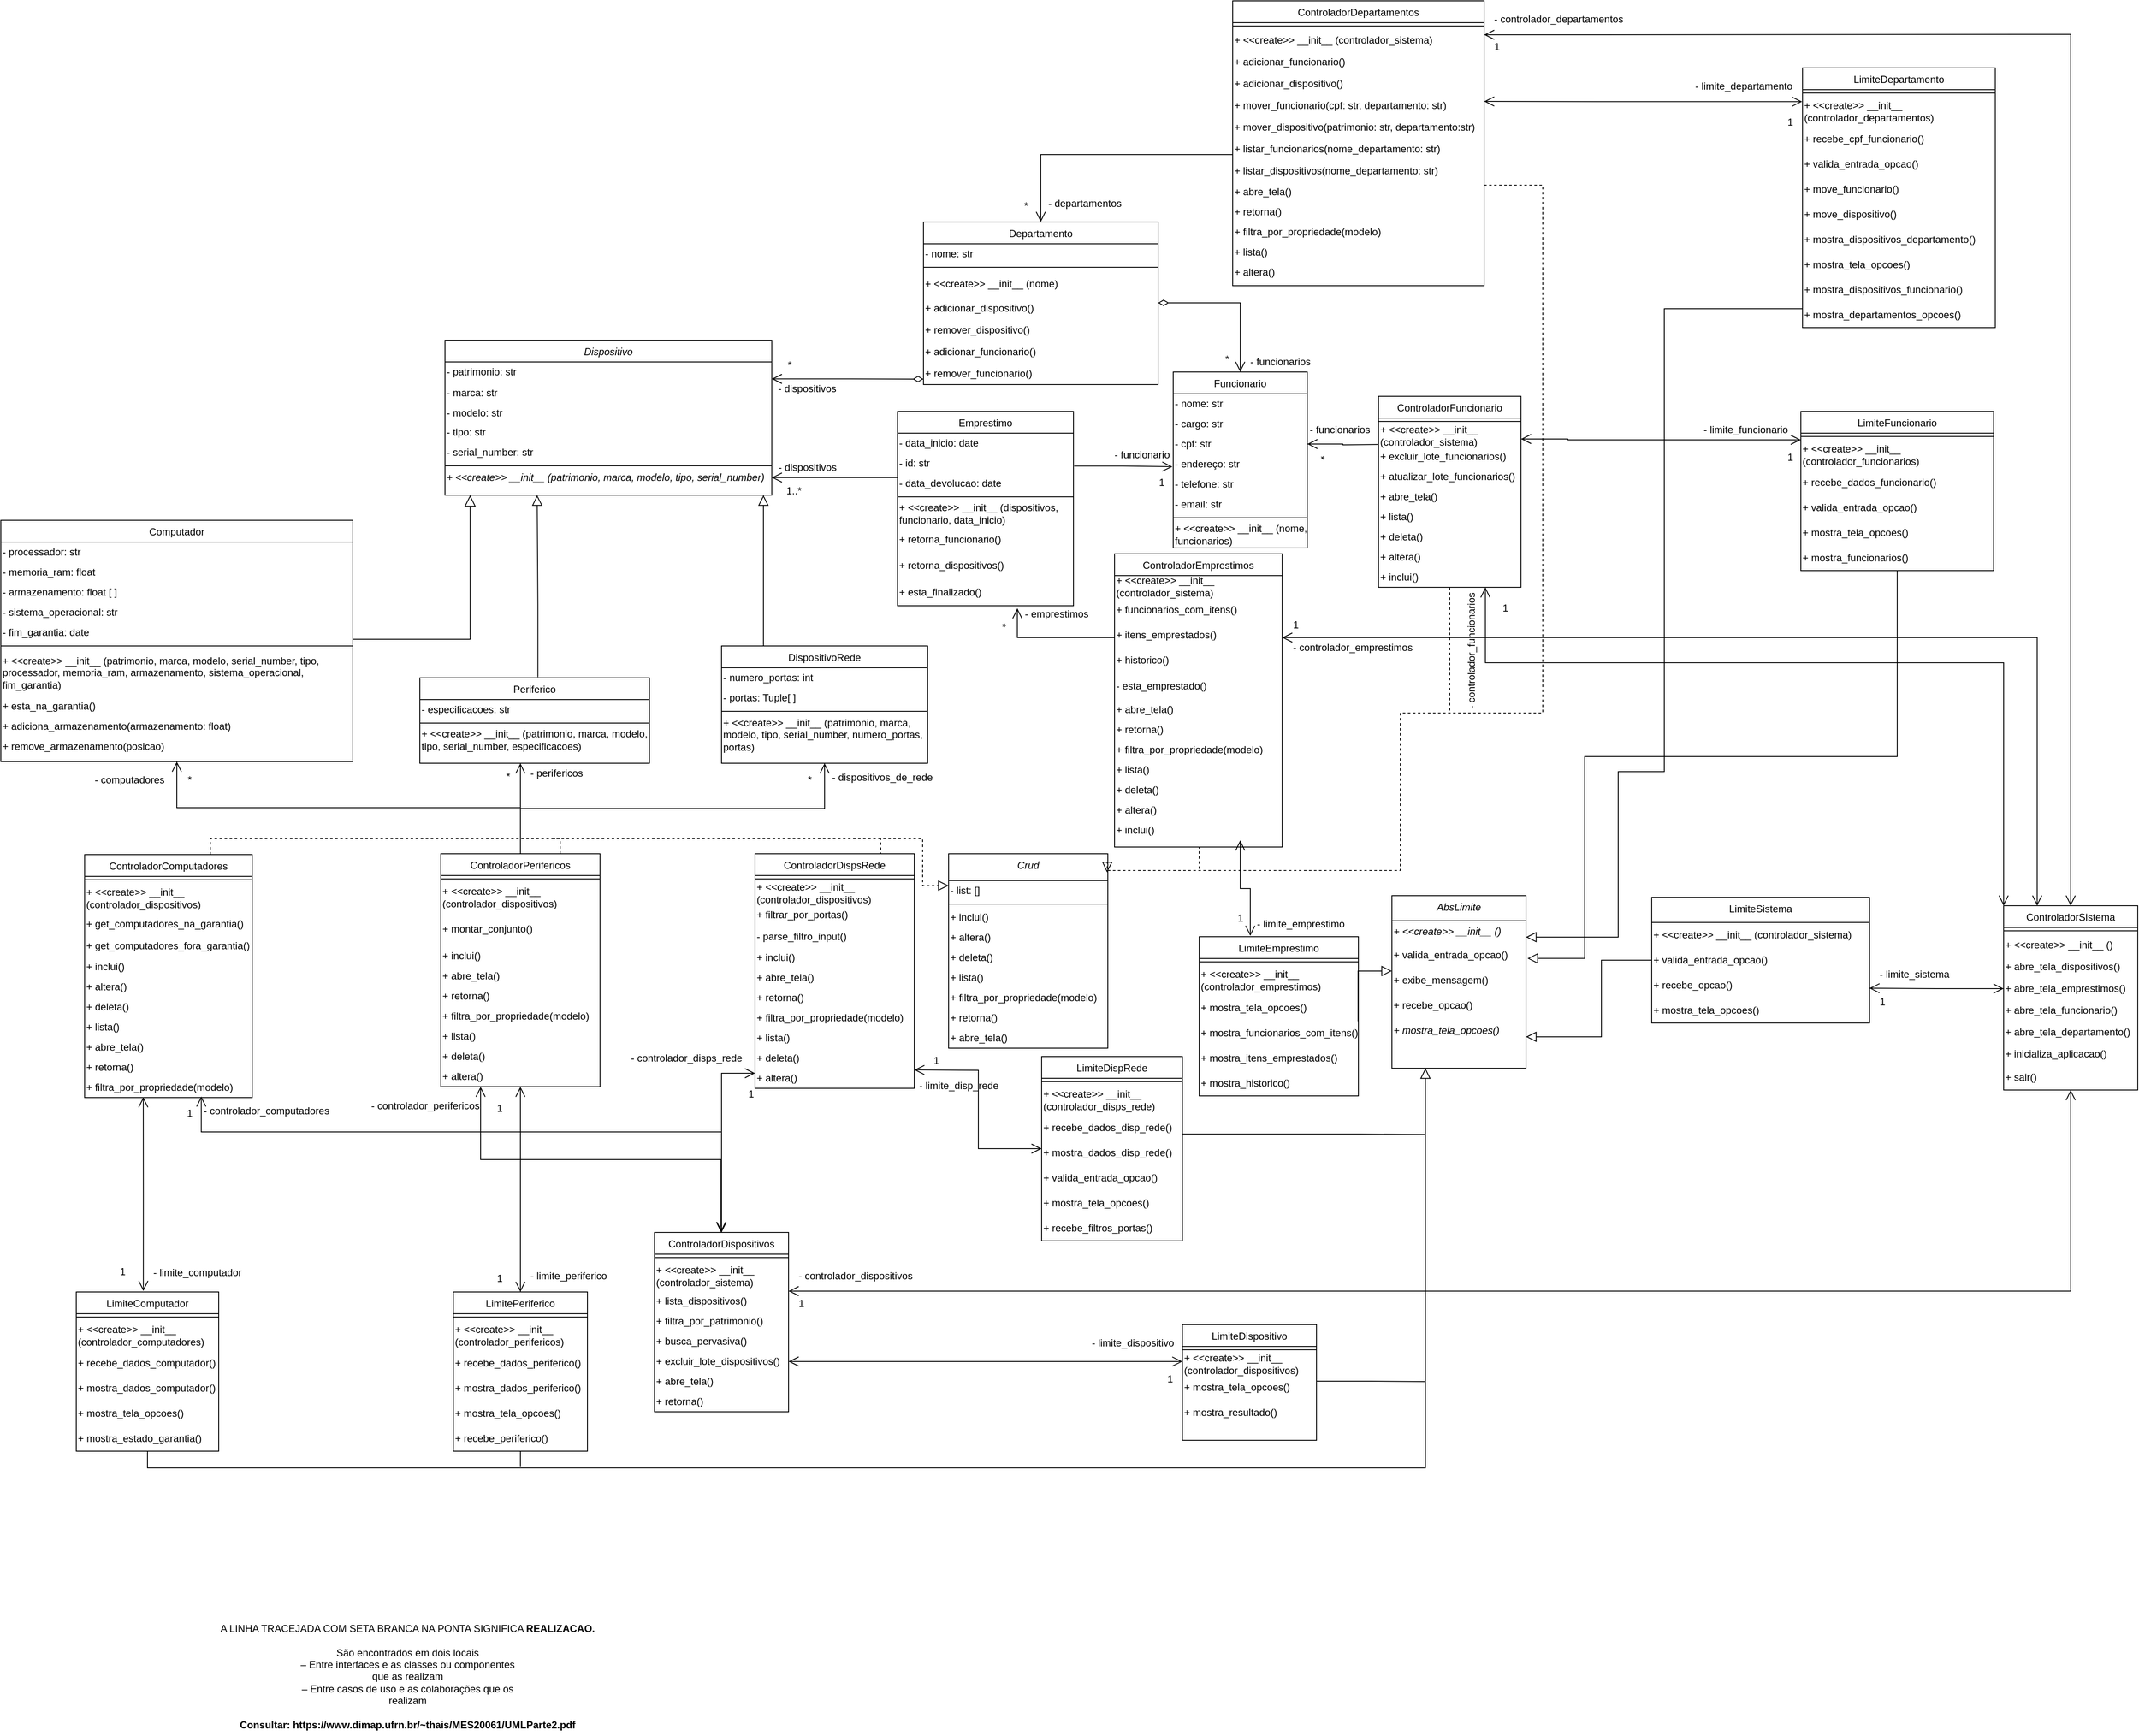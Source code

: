 <mxfile>
    <diagram id="C5RBs43oDa-KdzZeNtuy" name="Page-1">
        <mxGraphModel dx="289" dy="250" grid="1" gridSize="10" guides="1" tooltips="0" connect="1" arrows="1" fold="1" page="1" pageScale="1" pageWidth="827" pageHeight="1169" math="0" shadow="0">
            <root>
                <mxCell id="WIyWlLk6GJQsqaUBKTNV-0"/>
                <mxCell id="WIyWlLk6GJQsqaUBKTNV-1" parent="WIyWlLk6GJQsqaUBKTNV-0"/>
                <mxCell id="WsfcxLLstA1aowzWTePN-270" style="edgeStyle=orthogonalEdgeStyle;orthogonalLoop=1;jettySize=auto;html=1;exitX=1;exitY=0.25;exitDx=0;exitDy=0;endArrow=diamondThin;endFill=0;entryX=0;entryY=0.75;entryDx=0;entryDy=0;startArrow=open;startFill=0;endSize=10;startSize=10;movable=1;resizable=1;rotatable=1;deletable=1;editable=1;locked=0;connectable=1;shadow=0;strokeColor=default;rounded=0;jumpStyle=none;jumpSize=6;strokeWidth=1;fontSize=12;" parent="WIyWlLk6GJQsqaUBKTNV-1" source="WsfcxLLstA1aowzWTePN-387" target="WsfcxLLstA1aowzWTePN-284" edge="1">
                    <mxGeometry relative="1" as="geometry">
                        <mxPoint x="1570" y="975" as="targetPoint"/>
                    </mxGeometry>
                </mxCell>
                <mxCell id="WsfcxLLstA1aowzWTePN-271" value="Periferico" style="swimlane;fontStyle=0;align=center;verticalAlign=top;childLayout=stackLayout;horizontal=1;startSize=26;horizontalStack=0;resizeParent=1;resizeLast=0;collapsible=1;marginBottom=0;rounded=0;shadow=0;strokeWidth=1;fontSize=12;" parent="WIyWlLk6GJQsqaUBKTNV-1" vertex="1">
                    <mxGeometry x="900" y="1278" width="274" height="102" as="geometry">
                        <mxRectangle x="508.5" y="690" width="170" height="26" as="alternateBounds"/>
                    </mxGeometry>
                </mxCell>
                <mxCell id="WsfcxLLstA1aowzWTePN-272" value="- especificacoes: str" style="text;html=1;strokeColor=none;fillColor=none;align=left;verticalAlign=middle;whiteSpace=wrap;rounded=0;fontSize=12;" parent="WsfcxLLstA1aowzWTePN-271" vertex="1">
                    <mxGeometry y="26" width="274" height="24" as="geometry"/>
                </mxCell>
                <mxCell id="WsfcxLLstA1aowzWTePN-273" value="" style="line;html=1;strokeWidth=1;align=left;verticalAlign=middle;spacingTop=-1;spacingLeft=3;spacingRight=3;rotatable=0;labelPosition=right;points=[];portConstraint=eastwest;fontSize=12;" parent="WsfcxLLstA1aowzWTePN-271" vertex="1">
                    <mxGeometry y="50" width="274" height="8" as="geometry"/>
                </mxCell>
                <mxCell id="WsfcxLLstA1aowzWTePN-274" value="&lt;span style=&quot;border-color: var(--border-color); font-size: 12px;&quot;&gt;+ &amp;lt;&amp;lt;create&amp;gt;&amp;gt; __init__ (patrimonio, marca, modelo, tipo, serial_number, especificacoes)&lt;/span&gt;" style="text;html=1;strokeColor=none;fillColor=none;align=left;verticalAlign=middle;whiteSpace=wrap;rounded=0;fontSize=12;" parent="WsfcxLLstA1aowzWTePN-271" vertex="1">
                    <mxGeometry y="58" width="274" height="32" as="geometry"/>
                </mxCell>
                <mxCell id="WsfcxLLstA1aowzWTePN-275" value="" style="endArrow=block;endSize=10;endFill=0;shadow=0;strokeWidth=1;rounded=0;edgeStyle=elbowEdgeStyle;elbow=vertical;fontSize=12;exitX=0.514;exitY=-0.009;exitDx=0;exitDy=0;exitPerimeter=0;" parent="WIyWlLk6GJQsqaUBKTNV-1" source="WsfcxLLstA1aowzWTePN-271" edge="1">
                    <mxGeometry width="160" relative="1" as="geometry">
                        <mxPoint x="1020" y="1193" as="sourcePoint"/>
                        <mxPoint x="1040" y="1060" as="targetPoint"/>
                        <Array as="points">
                            <mxPoint x="1037" y="1190"/>
                        </Array>
                    </mxGeometry>
                </mxCell>
                <mxCell id="WsfcxLLstA1aowzWTePN-276" style="edgeStyle=orthogonalEdgeStyle;rounded=0;orthogonalLoop=1;jettySize=auto;html=1;exitX=1;exitY=0.25;exitDx=0;exitDy=0;entryX=0.5;entryY=0;entryDx=0;entryDy=0;endArrow=open;endFill=0;startArrow=diamondThin;startFill=0;endSize=10;startSize=10;fontSize=12;" parent="WIyWlLk6GJQsqaUBKTNV-1" source="WsfcxLLstA1aowzWTePN-281" target="WsfcxLLstA1aowzWTePN-285" edge="1">
                    <mxGeometry relative="1" as="geometry"/>
                </mxCell>
                <mxCell id="WsfcxLLstA1aowzWTePN-277" value="Departamento" style="swimlane;fontStyle=0;align=center;verticalAlign=top;childLayout=stackLayout;horizontal=1;startSize=26;horizontalStack=0;resizeParent=1;resizeLast=0;collapsible=1;marginBottom=0;rounded=0;shadow=0;strokeWidth=1;fontSize=12;" parent="WIyWlLk6GJQsqaUBKTNV-1" vertex="1">
                    <mxGeometry x="1501" y="734" width="280" height="194" as="geometry">
                        <mxRectangle x="340" y="380" width="170" height="26" as="alternateBounds"/>
                    </mxGeometry>
                </mxCell>
                <mxCell id="WsfcxLLstA1aowzWTePN-278" value="- nome: str" style="text;html=1;strokeColor=none;fillColor=none;align=left;verticalAlign=middle;whiteSpace=wrap;rounded=0;fontSize=12;" parent="WsfcxLLstA1aowzWTePN-277" vertex="1">
                    <mxGeometry y="26" width="280" height="24" as="geometry"/>
                </mxCell>
                <mxCell id="WsfcxLLstA1aowzWTePN-279" value="" style="line;html=1;strokeWidth=1;align=left;verticalAlign=middle;spacingTop=-1;spacingLeft=3;spacingRight=3;rotatable=0;labelPosition=right;points=[];portConstraint=eastwest;fontSize=12;" parent="WsfcxLLstA1aowzWTePN-277" vertex="1">
                    <mxGeometry y="50" width="280" height="8" as="geometry"/>
                </mxCell>
                <mxCell id="WsfcxLLstA1aowzWTePN-280" value="&lt;span style=&quot;border-color: var(--border-color); font-size: 12px;&quot;&gt;+ &amp;lt;&amp;lt;create&amp;gt;&amp;gt; __init__ (nome)&lt;/span&gt;" style="text;html=1;strokeColor=none;fillColor=none;align=left;verticalAlign=middle;whiteSpace=wrap;rounded=0;fontSize=12;" parent="WsfcxLLstA1aowzWTePN-277" vertex="1">
                    <mxGeometry y="58" width="280" height="32" as="geometry"/>
                </mxCell>
                <mxCell id="WsfcxLLstA1aowzWTePN-281" value="&lt;span style=&quot;border-color: var(--border-color); font-size: 12px;&quot;&gt;+ adicionar_dispositivo()&lt;/span&gt;" style="text;html=1;strokeColor=none;fillColor=none;align=left;verticalAlign=middle;whiteSpace=wrap;rounded=0;fontStyle=0;fontSize=12;" parent="WsfcxLLstA1aowzWTePN-277" vertex="1">
                    <mxGeometry y="90" width="280" height="26" as="geometry"/>
                </mxCell>
                <mxCell id="WsfcxLLstA1aowzWTePN-282" value="&lt;span style=&quot;border-color: var(--border-color); font-size: 12px;&quot;&gt;+ remover_dispositivo()&lt;/span&gt;" style="text;html=1;strokeColor=none;fillColor=none;align=left;verticalAlign=middle;whiteSpace=wrap;rounded=0;fontStyle=0;fontSize=12;" parent="WsfcxLLstA1aowzWTePN-277" vertex="1">
                    <mxGeometry y="116" width="280" height="26" as="geometry"/>
                </mxCell>
                <mxCell id="WsfcxLLstA1aowzWTePN-283" value="&lt;span style=&quot;border-color: var(--border-color); font-size: 12px;&quot;&gt;+ adicionar_funcionario()&lt;/span&gt;" style="text;html=1;strokeColor=none;fillColor=none;align=left;verticalAlign=middle;whiteSpace=wrap;rounded=0;fontStyle=0;fontSize=12;" parent="WsfcxLLstA1aowzWTePN-277" vertex="1">
                    <mxGeometry y="142" width="280" height="26" as="geometry"/>
                </mxCell>
                <mxCell id="WsfcxLLstA1aowzWTePN-284" value="&lt;span style=&quot;border-color: var(--border-color); font-size: 12px;&quot;&gt;+ remover_funcionario()&lt;/span&gt;" style="text;html=1;strokeColor=none;fillColor=none;align=left;verticalAlign=middle;whiteSpace=wrap;rounded=0;fontStyle=0;fontSize=12;" parent="WsfcxLLstA1aowzWTePN-277" vertex="1">
                    <mxGeometry y="168" width="280" height="26" as="geometry"/>
                </mxCell>
                <mxCell id="WsfcxLLstA1aowzWTePN-285" value="Funcionario" style="swimlane;fontStyle=0;align=center;verticalAlign=top;childLayout=stackLayout;horizontal=1;startSize=26;horizontalStack=0;resizeParent=1;resizeLast=0;collapsible=1;marginBottom=0;rounded=0;shadow=0;strokeWidth=1;fontSize=12;" parent="WIyWlLk6GJQsqaUBKTNV-1" vertex="1">
                    <mxGeometry x="1799" y="913" width="160" height="210" as="geometry">
                        <mxRectangle x="340" y="380" width="170" height="26" as="alternateBounds"/>
                    </mxGeometry>
                </mxCell>
                <mxCell id="WsfcxLLstA1aowzWTePN-286" value="- nome: str" style="text;html=1;strokeColor=none;fillColor=none;align=left;verticalAlign=middle;whiteSpace=wrap;rounded=0;fontSize=12;" parent="WsfcxLLstA1aowzWTePN-285" vertex="1">
                    <mxGeometry y="26" width="160" height="24" as="geometry"/>
                </mxCell>
                <mxCell id="WsfcxLLstA1aowzWTePN-287" value="- cargo: str" style="text;html=1;strokeColor=none;fillColor=none;align=left;verticalAlign=middle;whiteSpace=wrap;rounded=0;fontSize=12;" parent="WsfcxLLstA1aowzWTePN-285" vertex="1">
                    <mxGeometry y="50" width="160" height="24" as="geometry"/>
                </mxCell>
                <mxCell id="WsfcxLLstA1aowzWTePN-288" value="- cpf: str" style="text;html=1;strokeColor=none;fillColor=none;align=left;verticalAlign=middle;whiteSpace=wrap;rounded=0;fontSize=12;" parent="WsfcxLLstA1aowzWTePN-285" vertex="1">
                    <mxGeometry y="74" width="160" height="24" as="geometry"/>
                </mxCell>
                <mxCell id="WsfcxLLstA1aowzWTePN-289" value="- endereço: str" style="text;html=1;strokeColor=none;fillColor=none;align=left;verticalAlign=middle;whiteSpace=wrap;rounded=0;fontSize=12;" parent="WsfcxLLstA1aowzWTePN-285" vertex="1">
                    <mxGeometry y="98" width="160" height="24" as="geometry"/>
                </mxCell>
                <mxCell id="WsfcxLLstA1aowzWTePN-290" value="- telefone: str" style="text;html=1;strokeColor=none;fillColor=none;align=left;verticalAlign=middle;whiteSpace=wrap;rounded=0;fontSize=12;" parent="WsfcxLLstA1aowzWTePN-285" vertex="1">
                    <mxGeometry y="122" width="160" height="24" as="geometry"/>
                </mxCell>
                <mxCell id="WsfcxLLstA1aowzWTePN-291" value="- email: str" style="text;html=1;strokeColor=none;fillColor=none;align=left;verticalAlign=middle;whiteSpace=wrap;rounded=0;fontSize=12;" parent="WsfcxLLstA1aowzWTePN-285" vertex="1">
                    <mxGeometry y="146" width="160" height="24" as="geometry"/>
                </mxCell>
                <mxCell id="WsfcxLLstA1aowzWTePN-292" value="" style="line;html=1;strokeWidth=1;align=left;verticalAlign=middle;spacingTop=-1;spacingLeft=3;spacingRight=3;rotatable=0;labelPosition=right;points=[];portConstraint=eastwest;fontSize=12;" parent="WsfcxLLstA1aowzWTePN-285" vertex="1">
                    <mxGeometry y="170" width="160" height="8" as="geometry"/>
                </mxCell>
                <mxCell id="WsfcxLLstA1aowzWTePN-293" value="&lt;span style=&quot;border-color: var(--border-color); font-size: 12px;&quot;&gt;+ &amp;lt;&amp;lt;create&amp;gt;&amp;gt; __init__ (nome, funcionarios)&lt;/span&gt;" style="text;html=1;strokeColor=none;fillColor=none;align=left;verticalAlign=middle;whiteSpace=wrap;rounded=0;fontSize=12;" parent="WsfcxLLstA1aowzWTePN-285" vertex="1">
                    <mxGeometry y="178" width="160" height="32" as="geometry"/>
                </mxCell>
                <mxCell id="WsfcxLLstA1aowzWTePN-294" style="edgeStyle=orthogonalEdgeStyle;rounded=0;orthogonalLoop=1;jettySize=auto;html=1;exitX=1.004;exitY=0.635;exitDx=0;exitDy=0;entryX=-0.006;entryY=0.629;entryDx=0;entryDy=0;endArrow=open;endFill=0;endSize=10;startSize=10;fontSize=12;entryPerimeter=0;exitPerimeter=0;" parent="WIyWlLk6GJQsqaUBKTNV-1" source="WsfcxLLstA1aowzWTePN-297" target="WsfcxLLstA1aowzWTePN-289" edge="1">
                    <mxGeometry relative="1" as="geometry">
                        <Array as="points">
                            <mxPoint x="1739" y="1025"/>
                        </Array>
                    </mxGeometry>
                </mxCell>
                <mxCell id="WsfcxLLstA1aowzWTePN-295" value="Emprestimo" style="swimlane;fontStyle=0;align=center;verticalAlign=top;childLayout=stackLayout;horizontal=1;startSize=26;horizontalStack=0;resizeParent=1;resizeLast=0;collapsible=1;marginBottom=0;rounded=0;shadow=0;strokeWidth=1;fontSize=12;" parent="WIyWlLk6GJQsqaUBKTNV-1" vertex="1">
                    <mxGeometry x="1470" y="960" width="210" height="232" as="geometry">
                        <mxRectangle x="340" y="380" width="170" height="26" as="alternateBounds"/>
                    </mxGeometry>
                </mxCell>
                <mxCell id="WsfcxLLstA1aowzWTePN-296" value="- data_inicio: date" style="text;html=1;strokeColor=none;fillColor=none;align=left;verticalAlign=middle;whiteSpace=wrap;rounded=0;spacing=2;fontSize=12;" parent="WsfcxLLstA1aowzWTePN-295" vertex="1">
                    <mxGeometry y="26" width="210" height="24" as="geometry"/>
                </mxCell>
                <mxCell id="WsfcxLLstA1aowzWTePN-297" value="- id: str" style="text;html=1;strokeColor=none;fillColor=none;align=left;verticalAlign=middle;whiteSpace=wrap;rounded=0;spacing=2;fontSize=12;" parent="WsfcxLLstA1aowzWTePN-295" vertex="1">
                    <mxGeometry y="50" width="210" height="24" as="geometry"/>
                </mxCell>
                <mxCell id="WsfcxLLstA1aowzWTePN-298" value="&lt;font color=&quot;#000000&quot;&gt;- data_devolucao: date&lt;/font&gt;" style="text;html=1;strokeColor=none;fillColor=none;align=left;verticalAlign=middle;whiteSpace=wrap;rounded=0;spacing=2;fontSize=12;fontColor=#FF3333;" parent="WsfcxLLstA1aowzWTePN-295" vertex="1">
                    <mxGeometry y="74" width="210" height="24" as="geometry"/>
                </mxCell>
                <mxCell id="WsfcxLLstA1aowzWTePN-299" value="" style="line;html=1;strokeWidth=1;align=left;verticalAlign=middle;spacingTop=-1;spacingLeft=3;spacingRight=3;rotatable=0;labelPosition=right;points=[];portConstraint=eastwest;fontSize=12;" parent="WsfcxLLstA1aowzWTePN-295" vertex="1">
                    <mxGeometry y="98" width="210" height="8" as="geometry"/>
                </mxCell>
                <mxCell id="WsfcxLLstA1aowzWTePN-300" value="&lt;span style=&quot;border-color: var(--border-color); font-size: 12px;&quot;&gt;+ &amp;lt;&amp;lt;create&amp;gt;&amp;gt; __init__ (dispositivos, funcionario, data_inicio)&lt;/span&gt;" style="text;html=1;strokeColor=none;fillColor=none;align=left;verticalAlign=middle;whiteSpace=wrap;rounded=0;fontStyle=0;fontSize=12;" parent="WsfcxLLstA1aowzWTePN-295" vertex="1">
                    <mxGeometry y="106" width="210" height="32" as="geometry"/>
                </mxCell>
                <mxCell id="WsfcxLLstA1aowzWTePN-301" value="&lt;span style=&quot;border-color: var(--border-color); font-size: 12px;&quot;&gt;+ retorna_funcionario()&lt;br style=&quot;font-size: 12px;&quot;&gt;&lt;/span&gt;" style="text;html=1;strokeColor=none;fillColor=none;align=left;verticalAlign=middle;whiteSpace=wrap;rounded=0;fontStyle=0;fontSize=12;" parent="WsfcxLLstA1aowzWTePN-295" vertex="1">
                    <mxGeometry y="138" width="210" height="30" as="geometry"/>
                </mxCell>
                <mxCell id="WsfcxLLstA1aowzWTePN-302" value="&lt;span style=&quot;border-color: var(--border-color); font-size: 12px;&quot;&gt;+ retorna_dispositivos()&lt;br style=&quot;font-size: 12px;&quot;&gt;&lt;/span&gt;" style="text;html=1;strokeColor=none;fillColor=none;align=left;verticalAlign=middle;whiteSpace=wrap;rounded=0;fontStyle=0;fontSize=12;" parent="WsfcxLLstA1aowzWTePN-295" vertex="1">
                    <mxGeometry y="168" width="210" height="32" as="geometry"/>
                </mxCell>
                <mxCell id="WsfcxLLstA1aowzWTePN-303" value="&lt;span style=&quot;border-color: var(--border-color); font-size: 12px;&quot;&gt;+ esta_finalizado()&lt;br style=&quot;font-size: 12px;&quot;&gt;&lt;/span&gt;" style="text;html=1;strokeColor=none;fillColor=none;align=left;verticalAlign=middle;whiteSpace=wrap;rounded=0;fontStyle=0;fontSize=12;" parent="WsfcxLLstA1aowzWTePN-295" vertex="1">
                    <mxGeometry y="200" width="210" height="32" as="geometry"/>
                </mxCell>
                <mxCell id="WsfcxLLstA1aowzWTePN-304" value="- funcionarios" style="text;html=1;strokeColor=none;fillColor=none;align=left;verticalAlign=middle;whiteSpace=wrap;rounded=0;fontSize=12;" parent="WIyWlLk6GJQsqaUBKTNV-1" vertex="1">
                    <mxGeometry x="1889" y="889" width="160" height="24" as="geometry"/>
                </mxCell>
                <mxCell id="WsfcxLLstA1aowzWTePN-305" value="- funcionario" style="text;html=1;strokeColor=none;fillColor=none;align=right;verticalAlign=middle;whiteSpace=wrap;rounded=0;spacing=2;fontSize=12;" parent="WIyWlLk6GJQsqaUBKTNV-1" vertex="1">
                    <mxGeometry x="1725.5" y="1000" width="71" height="24" as="geometry"/>
                </mxCell>
                <mxCell id="WsfcxLLstA1aowzWTePN-306" value="Computador" style="swimlane;fontStyle=0;align=center;verticalAlign=top;childLayout=stackLayout;horizontal=1;startSize=26;horizontalStack=0;resizeParent=1;resizeLast=0;collapsible=1;marginBottom=0;rounded=0;shadow=0;strokeWidth=1;fontSize=12;" parent="WIyWlLk6GJQsqaUBKTNV-1" vertex="1">
                    <mxGeometry x="400" y="1090" width="420" height="288" as="geometry">
                        <mxRectangle x="230" y="140" width="160" height="26" as="alternateBounds"/>
                    </mxGeometry>
                </mxCell>
                <mxCell id="WsfcxLLstA1aowzWTePN-307" value="- processador: str" style="text;html=1;strokeColor=none;fillColor=none;align=left;verticalAlign=middle;whiteSpace=wrap;rounded=0;fontSize=12;" parent="WsfcxLLstA1aowzWTePN-306" vertex="1">
                    <mxGeometry y="26" width="420" height="24" as="geometry"/>
                </mxCell>
                <mxCell id="WsfcxLLstA1aowzWTePN-308" value="- memoria_ram: float" style="text;html=1;strokeColor=none;fillColor=none;align=left;verticalAlign=middle;whiteSpace=wrap;rounded=0;fontSize=12;" parent="WsfcxLLstA1aowzWTePN-306" vertex="1">
                    <mxGeometry y="50" width="420" height="24" as="geometry"/>
                </mxCell>
                <mxCell id="WsfcxLLstA1aowzWTePN-309" value="- armazenamento: float [ ]" style="text;html=1;strokeColor=none;fillColor=none;align=left;verticalAlign=middle;whiteSpace=wrap;rounded=0;spacing=2;fontSize=12;" parent="WsfcxLLstA1aowzWTePN-306" vertex="1">
                    <mxGeometry y="74" width="420" height="24" as="geometry"/>
                </mxCell>
                <mxCell id="WsfcxLLstA1aowzWTePN-310" value="- sistema_operacional: str" style="text;html=1;strokeColor=none;fillColor=none;align=left;verticalAlign=middle;whiteSpace=wrap;rounded=0;spacing=2;fontSize=12;" parent="WsfcxLLstA1aowzWTePN-306" vertex="1">
                    <mxGeometry y="98" width="420" height="24" as="geometry"/>
                </mxCell>
                <mxCell id="WsfcxLLstA1aowzWTePN-311" value="- fim_garantia: date" style="text;html=1;strokeColor=none;fillColor=none;align=left;verticalAlign=middle;whiteSpace=wrap;rounded=0;spacing=2;fontSize=12;" parent="WsfcxLLstA1aowzWTePN-306" vertex="1">
                    <mxGeometry y="122" width="420" height="24" as="geometry"/>
                </mxCell>
                <mxCell id="WsfcxLLstA1aowzWTePN-312" value="" style="line;html=1;strokeWidth=1;align=left;verticalAlign=middle;spacingTop=-1;spacingLeft=3;spacingRight=3;rotatable=0;labelPosition=right;points=[];portConstraint=eastwest;fontSize=12;" parent="WsfcxLLstA1aowzWTePN-306" vertex="1">
                    <mxGeometry y="146" width="420" height="8" as="geometry"/>
                </mxCell>
                <mxCell id="WsfcxLLstA1aowzWTePN-313" value="+ &amp;lt;&amp;lt;create&amp;gt;&amp;gt; __init__ (patrimonio, marca, modelo, serial_number&lt;span style=&quot;font-size: 12px;&quot;&gt;, tipo, processador, memoria_ram, armazenamento, sistema_operacional, fim_garantia)&lt;/span&gt;" style="text;html=1;strokeColor=none;fillColor=none;align=left;verticalAlign=middle;whiteSpace=wrap;rounded=0;spacing=2;fontStyle=0;fontSize=12;" parent="WsfcxLLstA1aowzWTePN-306" vertex="1">
                    <mxGeometry y="154" width="420" height="56" as="geometry"/>
                </mxCell>
                <mxCell id="WsfcxLLstA1aowzWTePN-314" value="&lt;span style=&quot;border-color: var(--border-color); font-size: 12px;&quot;&gt;+ esta_na_garantia&lt;span style=&quot;font-size: 12px;&quot;&gt;()&lt;br style=&quot;font-size: 12px;&quot;&gt;&lt;/span&gt;&lt;/span&gt;" style="text;html=1;strokeColor=none;fillColor=none;align=left;verticalAlign=middle;whiteSpace=wrap;rounded=0;fontStyle=0;fontSize=12;" parent="WsfcxLLstA1aowzWTePN-306" vertex="1">
                    <mxGeometry y="210" width="420" height="24" as="geometry"/>
                </mxCell>
                <mxCell id="1" value="&lt;span style=&quot;border-color: var(--border-color); font-size: 12px;&quot;&gt;&lt;span style=&quot;color: rgba(0, 0, 0, 0); font-family: monospace; font-size: 0px;&quot;&gt;%3CmxGraphModel%3E%3Croot%3E%3CmxCell%20id%3D%220%22%2F%3E%3CmxCell%20id%3D%221%22%20parent%3D%220%22%2F%3E%3CmxCell%20id%3D%222%22%20value%3D%22%26lt%3Bspan%20style%3D%26quot%3Bborder-color%3A%20var(--border-color)%3B%20font-size%3A%2012px%3B%26quot%3B%26gt%3B%2B%20esta_na_garantia%26lt%3Bspan%20style%3D%26quot%3Bfont-size%3A%2012px%3B%26quot%3B%26gt%3B()%26lt%3Bbr%20style%3D%26quot%3Bfont-size%3A%2012px%3B%26quot%3B%26gt%3B%26lt%3B%2Fspan%26gt%3B%26lt%3B%2Fspan%26gt%3B%22%20style%3D%22text%3Bhtml%3D1%3BstrokeColor%3Dnone%3BfillColor%3Dnone%3Balign%3Dleft%3BverticalAlign%3Dmiddle%3BwhiteSpace%3Dwrap%3Brounded%3D0%3BfontStyle%3D0%3BfontSize%3D12%3B%22%20vertex%3D%221%22%20parent%3D%221%22%3E%3CmxGeometry%20x%3D%22400%22%20y%3D%221294%22%20width%3D%22420%22%20height%3D%2224%22%20as%3D%22geometry%22%2F%3E%3C%2FmxCell%3E%3C%2Froot%3E%3C%2FmxGraphModel%3E&lt;/span&gt;&lt;span style=&quot;font-size: 12px;&quot;&gt;+ adiciona_armazenamento(armazenamento: float)&lt;br style=&quot;font-size: 12px;&quot;&gt;&lt;/span&gt;&lt;/span&gt;" style="text;html=1;strokeColor=none;fillColor=none;align=left;verticalAlign=middle;whiteSpace=wrap;rounded=0;fontStyle=0;fontSize=12;" parent="WsfcxLLstA1aowzWTePN-306" vertex="1">
                    <mxGeometry y="234" width="420" height="24" as="geometry"/>
                </mxCell>
                <mxCell id="2" value="&lt;span style=&quot;border-color: var(--border-color); font-size: 12px;&quot;&gt;&lt;span style=&quot;font-size: 12px;&quot;&gt;+ remove_armazenamento(posicao)&lt;br style=&quot;font-size: 12px;&quot;&gt;&lt;/span&gt;&lt;/span&gt;" style="text;html=1;strokeColor=none;fillColor=none;align=left;verticalAlign=middle;whiteSpace=wrap;rounded=0;fontStyle=0;fontSize=12;" parent="WsfcxLLstA1aowzWTePN-306" vertex="1">
                    <mxGeometry y="258" width="420" height="24" as="geometry"/>
                </mxCell>
                <mxCell id="WsfcxLLstA1aowzWTePN-315" value="DispositivoRede" style="swimlane;fontStyle=0;align=center;verticalAlign=top;childLayout=stackLayout;horizontal=1;startSize=26;horizontalStack=0;resizeParent=1;resizeLast=0;collapsible=1;marginBottom=0;rounded=0;shadow=0;strokeWidth=1;fontSize=12;" parent="WIyWlLk6GJQsqaUBKTNV-1" vertex="1">
                    <mxGeometry x="1260" y="1240" width="246" height="140" as="geometry">
                        <mxRectangle x="230" y="140" width="160" height="26" as="alternateBounds"/>
                    </mxGeometry>
                </mxCell>
                <mxCell id="WsfcxLLstA1aowzWTePN-316" value="- numero_portas: int" style="text;html=1;strokeColor=none;fillColor=none;align=left;verticalAlign=middle;whiteSpace=wrap;rounded=0;fontSize=12;" parent="WsfcxLLstA1aowzWTePN-315" vertex="1">
                    <mxGeometry y="26" width="246" height="24" as="geometry"/>
                </mxCell>
                <mxCell id="WsfcxLLstA1aowzWTePN-317" value="- portas: Tuple[ ]" style="text;html=1;strokeColor=none;fillColor=none;align=left;verticalAlign=middle;whiteSpace=wrap;rounded=0;spacing=2;fontSize=12;" parent="WsfcxLLstA1aowzWTePN-315" vertex="1">
                    <mxGeometry y="50" width="246" height="24" as="geometry"/>
                </mxCell>
                <mxCell id="WsfcxLLstA1aowzWTePN-318" value="" style="line;html=1;strokeWidth=1;align=left;verticalAlign=middle;spacingTop=-1;spacingLeft=3;spacingRight=3;rotatable=0;labelPosition=right;points=[];portConstraint=eastwest;fontSize=12;" parent="WsfcxLLstA1aowzWTePN-315" vertex="1">
                    <mxGeometry y="74" width="246" height="8" as="geometry"/>
                </mxCell>
                <mxCell id="WsfcxLLstA1aowzWTePN-319" value="&lt;span style=&quot;border-color: var(--border-color); font-size: 12px;&quot;&gt;+ &amp;lt;&amp;lt;create&amp;gt;&amp;gt; __init__ (patrimonio, marca, modelo, tipo, serial_number, numero_portas, portas)&lt;/span&gt;" style="text;html=1;strokeColor=none;fillColor=none;align=left;verticalAlign=middle;whiteSpace=wrap;rounded=0;fontSize=12;" parent="WsfcxLLstA1aowzWTePN-315" vertex="1">
                    <mxGeometry y="82" width="246" height="48" as="geometry"/>
                </mxCell>
                <mxCell id="WsfcxLLstA1aowzWTePN-320" value="" style="endArrow=block;endSize=10;endFill=0;shadow=0;strokeWidth=1;rounded=0;edgeStyle=orthogonalEdgeStyle;elbow=vertical;fontSize=12;exitX=0.5;exitY=0;exitDx=0;exitDy=0;" parent="WIyWlLk6GJQsqaUBKTNV-1" source="WsfcxLLstA1aowzWTePN-315" edge="1">
                    <mxGeometry width="160" relative="1" as="geometry">
                        <mxPoint x="1310" y="1240" as="sourcePoint"/>
                        <mxPoint x="1310" y="1060" as="targetPoint"/>
                        <Array as="points">
                            <mxPoint x="1310" y="1240"/>
                        </Array>
                    </mxGeometry>
                </mxCell>
                <mxCell id="WsfcxLLstA1aowzWTePN-321" style="edgeStyle=orthogonalEdgeStyle;rounded=0;orthogonalLoop=1;jettySize=auto;html=1;exitX=1;exitY=0.5;exitDx=0;exitDy=0;endArrow=block;endFill=0;endSize=11;fontSize=12;" parent="WIyWlLk6GJQsqaUBKTNV-1" source="WsfcxLLstA1aowzWTePN-308" edge="1">
                    <mxGeometry relative="1" as="geometry">
                        <mxPoint x="960" y="1060" as="targetPoint"/>
                        <Array as="points">
                            <mxPoint x="960" y="1232"/>
                        </Array>
                    </mxGeometry>
                </mxCell>
                <mxCell id="WsfcxLLstA1aowzWTePN-322" style="edgeStyle=orthogonalEdgeStyle;rounded=0;orthogonalLoop=1;jettySize=auto;html=1;exitX=0.5;exitY=0;exitDx=0;exitDy=0;endArrow=open;endFill=0;endSize=10;startSize=10;fontSize=12;" parent="WIyWlLk6GJQsqaUBKTNV-1" source="WsfcxLLstA1aowzWTePN-324" edge="1">
                    <mxGeometry relative="1" as="geometry">
                        <mxPoint x="1020" y="1380" as="targetPoint"/>
                        <Array as="points">
                            <mxPoint x="1020" y="1400"/>
                        </Array>
                    </mxGeometry>
                </mxCell>
                <mxCell id="WsfcxLLstA1aowzWTePN-323" style="edgeStyle=orthogonalEdgeStyle;rounded=0;orthogonalLoop=1;jettySize=auto;html=1;exitX=0.25;exitY=1;exitDx=0;exitDy=0;entryX=0.496;entryY=-0.001;entryDx=0;entryDy=0;endArrow=open;endFill=0;endSize=10;startSize=10;startArrow=open;startFill=0;fontSize=12;entryPerimeter=0;" parent="WIyWlLk6GJQsqaUBKTNV-1" source="WsfcxLLstA1aowzWTePN-324" target="WsfcxLLstA1aowzWTePN-331" edge="1">
                    <mxGeometry relative="1" as="geometry"/>
                </mxCell>
                <mxCell id="WsfcxLLstA1aowzWTePN-324" value="ControladorPerifericos" style="swimlane;fontStyle=0;align=center;verticalAlign=top;childLayout=stackLayout;horizontal=1;startSize=26;horizontalStack=0;resizeParent=1;resizeLast=0;collapsible=1;marginBottom=0;rounded=0;shadow=0;strokeWidth=1;fontSize=12;" parent="WIyWlLk6GJQsqaUBKTNV-1" vertex="1">
                    <mxGeometry x="925" y="1488" width="190" height="278" as="geometry">
                        <mxRectangle x="230" y="140" width="160" height="26" as="alternateBounds"/>
                    </mxGeometry>
                </mxCell>
                <mxCell id="WsfcxLLstA1aowzWTePN-325" value="" style="line;html=1;strokeWidth=1;align=left;verticalAlign=middle;spacingTop=-1;spacingLeft=3;spacingRight=3;rotatable=0;labelPosition=right;points=[];portConstraint=eastwest;fontSize=12;" parent="WsfcxLLstA1aowzWTePN-324" vertex="1">
                    <mxGeometry y="26" width="190" height="8" as="geometry"/>
                </mxCell>
                <mxCell id="WsfcxLLstA1aowzWTePN-326" value="&lt;span style=&quot;border-color: var(--border-color); font-size: 12px;&quot;&gt;+ &amp;lt;&amp;lt;create&amp;gt;&amp;gt; __init__ (controlador_dispositivos)&lt;/span&gt;" style="text;html=1;strokeColor=none;fillColor=none;align=left;verticalAlign=middle;whiteSpace=wrap;rounded=0;fontStyle=0;fontSize=12;" parent="WsfcxLLstA1aowzWTePN-324" vertex="1">
                    <mxGeometry y="34" width="190" height="36" as="geometry"/>
                </mxCell>
                <mxCell id="WsfcxLLstA1aowzWTePN-327" value="&lt;span style=&quot;border-color: var(--border-color); font-size: 12px;&quot;&gt;+ montar_conjunto()&lt;/span&gt;" style="text;html=1;strokeColor=none;fillColor=none;align=left;verticalAlign=middle;whiteSpace=wrap;rounded=0;fontStyle=0;fontSize=12;" parent="WsfcxLLstA1aowzWTePN-324" vertex="1">
                    <mxGeometry y="70" width="190" height="40" as="geometry"/>
                </mxCell>
                <mxCell id="WsfcxLLstA1aowzWTePN-567" value="&lt;span style=&quot;border-color: var(--border-color); font-size: 12px;&quot;&gt;+ i&lt;span style=&quot;font-size: 12px;&quot;&gt;nclui()&lt;br style=&quot;font-size: 12px;&quot;&gt;&lt;/span&gt;&lt;/span&gt;" style="text;html=1;strokeColor=none;fillColor=none;align=left;verticalAlign=middle;whiteSpace=wrap;rounded=0;fontStyle=0;fontSize=12;" parent="WsfcxLLstA1aowzWTePN-324" vertex="1">
                    <mxGeometry y="110" width="190" height="24" as="geometry"/>
                </mxCell>
                <mxCell id="WsfcxLLstA1aowzWTePN-573" value="&lt;span style=&quot;border-color: var(--border-color); font-size: 12px;&quot;&gt;+ &lt;span style=&quot;font-size: 12px;&quot;&gt;abre_tela()&lt;br style=&quot;font-size: 12px;&quot;&gt;&lt;/span&gt;&lt;/span&gt;" style="text;html=1;strokeColor=none;fillColor=none;align=left;verticalAlign=middle;whiteSpace=wrap;rounded=0;fontStyle=0;fontSize=12;" parent="WsfcxLLstA1aowzWTePN-324" vertex="1">
                    <mxGeometry y="134" width="190" height="24" as="geometry"/>
                </mxCell>
                <mxCell id="WsfcxLLstA1aowzWTePN-572" value="&lt;span style=&quot;border-color: var(--border-color); font-size: 12px;&quot;&gt;+ r&lt;span style=&quot;font-size: 12px;&quot;&gt;etorna()&lt;br style=&quot;font-size: 12px;&quot;&gt;&lt;/span&gt;&lt;/span&gt;" style="text;html=1;strokeColor=none;fillColor=none;align=left;verticalAlign=middle;whiteSpace=wrap;rounded=0;fontStyle=0;fontSize=12;" parent="WsfcxLLstA1aowzWTePN-324" vertex="1">
                    <mxGeometry y="158" width="190" height="24" as="geometry"/>
                </mxCell>
                <mxCell id="WsfcxLLstA1aowzWTePN-571" value="&lt;span style=&quot;border-color: var(--border-color); font-size: 12px;&quot;&gt;+ &lt;span style=&quot;font-size: 12px;&quot;&gt;filtra_por_propriedade(modelo)&lt;br style=&quot;font-size: 12px;&quot;&gt;&lt;/span&gt;&lt;/span&gt;" style="text;html=1;strokeColor=none;fillColor=none;align=left;verticalAlign=middle;whiteSpace=wrap;rounded=0;fontStyle=0;fontSize=12;" parent="WsfcxLLstA1aowzWTePN-324" vertex="1">
                    <mxGeometry y="182" width="190" height="24" as="geometry"/>
                </mxCell>
                <mxCell id="WsfcxLLstA1aowzWTePN-570" value="&lt;span style=&quot;border-color: var(--border-color); font-size: 12px;&quot;&gt;+ &lt;span style=&quot;font-size: 12px;&quot;&gt;lista()&lt;br style=&quot;font-size: 12px;&quot;&gt;&lt;/span&gt;&lt;/span&gt;" style="text;html=1;strokeColor=none;fillColor=none;align=left;verticalAlign=middle;whiteSpace=wrap;rounded=0;fontStyle=0;fontSize=12;" parent="WsfcxLLstA1aowzWTePN-324" vertex="1">
                    <mxGeometry y="206" width="190" height="24" as="geometry"/>
                </mxCell>
                <mxCell id="WsfcxLLstA1aowzWTePN-569" value="&lt;span style=&quot;border-color: var(--border-color); font-size: 12px;&quot;&gt;+ deleta&lt;span style=&quot;font-size: 12px;&quot;&gt;()&lt;br style=&quot;font-size: 12px;&quot;&gt;&lt;/span&gt;&lt;/span&gt;" style="text;html=1;strokeColor=none;fillColor=none;align=left;verticalAlign=middle;whiteSpace=wrap;rounded=0;fontStyle=0;fontSize=12;" parent="WsfcxLLstA1aowzWTePN-324" vertex="1">
                    <mxGeometry y="230" width="190" height="24" as="geometry"/>
                </mxCell>
                <mxCell id="WsfcxLLstA1aowzWTePN-568" value="&lt;span style=&quot;border-color: var(--border-color); font-size: 12px;&quot;&gt;+ altera&lt;span style=&quot;font-size: 12px;&quot;&gt;()&lt;br style=&quot;font-size: 12px;&quot;&gt;&lt;/span&gt;&lt;/span&gt;" style="text;html=1;strokeColor=none;fillColor=none;align=left;verticalAlign=middle;whiteSpace=wrap;rounded=0;fontStyle=0;fontSize=12;" parent="WsfcxLLstA1aowzWTePN-324" vertex="1">
                    <mxGeometry y="254" width="190" height="24" as="geometry"/>
                </mxCell>
                <mxCell id="WsfcxLLstA1aowzWTePN-328" style="edgeStyle=orthogonalEdgeStyle;rounded=0;orthogonalLoop=1;jettySize=auto;html=1;exitX=0.5;exitY=0;exitDx=0;exitDy=0;endArrow=open;endFill=0;endSize=10;startSize=10;fontSize=12;entryX=0.5;entryY=1;entryDx=0;entryDy=0;" parent="WIyWlLk6GJQsqaUBKTNV-1" source="WsfcxLLstA1aowzWTePN-324" target="WsfcxLLstA1aowzWTePN-306" edge="1">
                    <mxGeometry relative="1" as="geometry">
                        <mxPoint x="600" y="1380" as="targetPoint"/>
                    </mxGeometry>
                </mxCell>
                <mxCell id="WsfcxLLstA1aowzWTePN-329" style="edgeStyle=orthogonalEdgeStyle;rounded=0;orthogonalLoop=1;jettySize=auto;html=1;entryX=0.5;entryY=1;entryDx=0;entryDy=0;endArrow=open;endFill=0;endSize=10;startSize=10;fontSize=12;exitX=0.5;exitY=0;exitDx=0;exitDy=0;" parent="WIyWlLk6GJQsqaUBKTNV-1" source="WsfcxLLstA1aowzWTePN-324" target="WsfcxLLstA1aowzWTePN-315" edge="1">
                    <mxGeometry relative="1" as="geometry">
                        <mxPoint x="1426" y="1348" as="targetPoint"/>
                        <mxPoint x="1383" y="1490" as="sourcePoint"/>
                    </mxGeometry>
                </mxCell>
                <mxCell id="WsfcxLLstA1aowzWTePN-330" style="edgeStyle=orthogonalEdgeStyle;rounded=0;orthogonalLoop=1;jettySize=auto;html=1;startArrow=open;startFill=0;endArrow=open;endFill=0;endSize=10;startSize=10;fontSize=12;entryX=0.5;entryY=1;entryDx=0;entryDy=0;exitX=1;exitY=0;exitDx=0;exitDy=0;" parent="WIyWlLk6GJQsqaUBKTNV-1" source="WsfcxLLstA1aowzWTePN-334" target="WsfcxLLstA1aowzWTePN-518" edge="1">
                    <mxGeometry relative="1" as="geometry">
                        <Array as="points">
                            <mxPoint x="2870" y="2010"/>
                        </Array>
                        <mxPoint x="1300" y="1830" as="sourcePoint"/>
                        <mxPoint x="2260" y="1840" as="targetPoint"/>
                    </mxGeometry>
                </mxCell>
                <mxCell id="WsfcxLLstA1aowzWTePN-331" value="ControladorDispositivos" style="swimlane;fontStyle=0;align=center;verticalAlign=top;childLayout=stackLayout;horizontal=1;startSize=26;horizontalStack=0;resizeParent=1;resizeLast=0;collapsible=1;marginBottom=0;rounded=0;shadow=0;strokeWidth=1;fontSize=12;fontColor=#000000;" parent="WIyWlLk6GJQsqaUBKTNV-1" vertex="1">
                    <mxGeometry x="1180" y="1940" width="160" height="214" as="geometry">
                        <mxRectangle x="230" y="140" width="160" height="26" as="alternateBounds"/>
                    </mxGeometry>
                </mxCell>
                <mxCell id="WsfcxLLstA1aowzWTePN-332" value="" style="line;html=1;strokeWidth=1;align=left;verticalAlign=middle;spacingTop=-1;spacingLeft=3;spacingRight=3;rotatable=0;labelPosition=right;points=[];portConstraint=eastwest;fontSize=12;" parent="WsfcxLLstA1aowzWTePN-331" vertex="1">
                    <mxGeometry y="26" width="160" height="8" as="geometry"/>
                </mxCell>
                <mxCell id="WsfcxLLstA1aowzWTePN-333" value="&lt;span style=&quot;border-color: var(--border-color); font-size: 12px;&quot;&gt;+ &amp;lt;&amp;lt;create&amp;gt;&amp;gt; __init__ (controlador_sistema)&lt;/span&gt;" style="text;html=1;strokeColor=none;fillColor=none;align=left;verticalAlign=middle;whiteSpace=wrap;rounded=0;fontStyle=0;fontSize=12;" parent="WsfcxLLstA1aowzWTePN-331" vertex="1">
                    <mxGeometry y="34" width="160" height="36" as="geometry"/>
                </mxCell>
                <mxCell id="WsfcxLLstA1aowzWTePN-334" value="&lt;span style=&quot;border-color: var(--border-color); font-size: 12px;&quot;&gt;+ &lt;span style=&quot;font-size: 12px;&quot;&gt;lista_dispositivos()&lt;br style=&quot;font-size: 12px;&quot;&gt;&lt;/span&gt;&lt;/span&gt;" style="text;html=1;strokeColor=none;fillColor=none;align=left;verticalAlign=middle;whiteSpace=wrap;rounded=0;fontStyle=0;fontSize=12;" parent="WsfcxLLstA1aowzWTePN-331" vertex="1">
                    <mxGeometry y="70" width="160" height="24" as="geometry"/>
                </mxCell>
                <mxCell id="WsfcxLLstA1aowzWTePN-335" value="&lt;span style=&quot;border-color: var(--border-color); font-size: 12px;&quot;&gt;+ &lt;span style=&quot;font-size: 12px;&quot;&gt;filtra_por_patrimonio()&lt;br style=&quot;font-size: 12px;&quot;&gt;&lt;/span&gt;&lt;/span&gt;" style="text;html=1;strokeColor=none;fillColor=none;align=left;verticalAlign=middle;whiteSpace=wrap;rounded=0;fontStyle=0;fontSize=12;" parent="WsfcxLLstA1aowzWTePN-331" vertex="1">
                    <mxGeometry y="94" width="160" height="24" as="geometry"/>
                </mxCell>
                <mxCell id="WsfcxLLstA1aowzWTePN-336" value="&lt;span style=&quot;border-color: var(--border-color); font-size: 12px;&quot;&gt;+ busca_pervasiva&lt;span style=&quot;font-size: 12px;&quot;&gt;()&lt;br style=&quot;font-size: 12px;&quot;&gt;&lt;/span&gt;&lt;/span&gt;" style="text;html=1;strokeColor=none;fillColor=none;align=left;verticalAlign=middle;whiteSpace=wrap;rounded=0;fontStyle=0;fontSize=12;" parent="WsfcxLLstA1aowzWTePN-331" vertex="1">
                    <mxGeometry y="118" width="160" height="24" as="geometry"/>
                </mxCell>
                <mxCell id="WsfcxLLstA1aowzWTePN-337" value="&lt;span style=&quot;border-color: var(--border-color); font-size: 12px;&quot;&gt;+&amp;nbsp;excluir_lote_dispositivos&lt;span style=&quot;font-size: 12px;&quot;&gt;()&lt;br style=&quot;font-size: 12px;&quot;&gt;&lt;/span&gt;&lt;/span&gt;" style="text;html=1;strokeColor=none;fillColor=none;align=left;verticalAlign=middle;whiteSpace=wrap;rounded=0;fontStyle=0;fontSize=12;" parent="WsfcxLLstA1aowzWTePN-331" vertex="1">
                    <mxGeometry y="142" width="160" height="24" as="geometry"/>
                </mxCell>
                <mxCell id="WsfcxLLstA1aowzWTePN-338" value="&lt;span style=&quot;border-color: var(--border-color); font-size: 12px;&quot;&gt;+ &lt;span style=&quot;font-size: 12px;&quot;&gt;abre_tela()&lt;br style=&quot;font-size: 12px;&quot;&gt;&lt;/span&gt;&lt;/span&gt;" style="text;html=1;strokeColor=none;fillColor=none;align=left;verticalAlign=middle;whiteSpace=wrap;rounded=0;fontStyle=0;fontSize=12;" parent="WsfcxLLstA1aowzWTePN-331" vertex="1">
                    <mxGeometry y="166" width="160" height="24" as="geometry"/>
                </mxCell>
                <mxCell id="WsfcxLLstA1aowzWTePN-339" value="&lt;span style=&quot;border-color: var(--border-color); font-size: 12px;&quot;&gt;+ r&lt;span style=&quot;font-size: 12px;&quot;&gt;etorna()&lt;br style=&quot;font-size: 12px;&quot;&gt;&lt;/span&gt;&lt;/span&gt;" style="text;html=1;strokeColor=none;fillColor=none;align=left;verticalAlign=middle;whiteSpace=wrap;rounded=0;fontStyle=0;fontSize=12;" parent="WsfcxLLstA1aowzWTePN-331" vertex="1">
                    <mxGeometry y="190" width="160" height="24" as="geometry"/>
                </mxCell>
                <mxCell id="WsfcxLLstA1aowzWTePN-340" style="edgeStyle=orthogonalEdgeStyle;rounded=0;orthogonalLoop=1;jettySize=auto;html=1;endArrow=open;endFill=0;endSize=10;startSize=10;startArrow=open;startFill=0;fontSize=12;exitX=0.696;exitY=0.944;exitDx=0;exitDy=0;exitPerimeter=0;" parent="WIyWlLk6GJQsqaUBKTNV-1" source="WsfcxLLstA1aowzWTePN-578" edge="1">
                    <mxGeometry relative="1" as="geometry">
                        <mxPoint x="640" y="1630" as="sourcePoint"/>
                        <Array as="points">
                            <mxPoint x="639" y="1820"/>
                            <mxPoint x="1260" y="1820"/>
                        </Array>
                        <mxPoint x="1260" y="1940" as="targetPoint"/>
                    </mxGeometry>
                </mxCell>
                <mxCell id="WsfcxLLstA1aowzWTePN-341" style="rounded=0;orthogonalLoop=1;jettySize=auto;html=1;exitX=0.75;exitY=0;exitDx=0;exitDy=0;endSize=10;endArrow=block;endFill=0;dashed=1;entryX=0;entryY=0.25;entryDx=0;entryDy=0;edgeStyle=orthogonalEdgeStyle;fontSize=12;" parent="WIyWlLk6GJQsqaUBKTNV-1" source="WsfcxLLstA1aowzWTePN-342" target="3" edge="1">
                    <mxGeometry relative="1" as="geometry">
                        <mxPoint x="1650" y="1454.5" as="targetPoint"/>
                        <Array as="points">
                            <mxPoint x="650" y="1470"/>
                            <mxPoint x="1500" y="1470"/>
                            <mxPoint x="1500" y="1526"/>
                        </Array>
                    </mxGeometry>
                </mxCell>
                <mxCell id="WsfcxLLstA1aowzWTePN-342" value="ControladorComputadores" style="swimlane;fontStyle=0;align=center;verticalAlign=top;childLayout=stackLayout;horizontal=1;startSize=26;horizontalStack=0;resizeParent=1;resizeLast=0;collapsible=1;marginBottom=0;rounded=0;shadow=0;strokeWidth=1;fontSize=12;" parent="WIyWlLk6GJQsqaUBKTNV-1" vertex="1">
                    <mxGeometry x="500" y="1489" width="200" height="290" as="geometry">
                        <mxRectangle x="375.5" y="900" width="160" height="26" as="alternateBounds"/>
                    </mxGeometry>
                </mxCell>
                <mxCell id="WsfcxLLstA1aowzWTePN-343" value="" style="line;html=1;strokeWidth=1;align=left;verticalAlign=middle;spacingTop=-1;spacingLeft=3;spacingRight=3;rotatable=0;labelPosition=right;points=[];portConstraint=eastwest;fontSize=12;" parent="WsfcxLLstA1aowzWTePN-342" vertex="1">
                    <mxGeometry y="26" width="200" height="8" as="geometry"/>
                </mxCell>
                <mxCell id="WsfcxLLstA1aowzWTePN-344" value="&lt;span style=&quot;border-color: var(--border-color); font-size: 12px;&quot;&gt;+ &amp;lt;&amp;lt;create&amp;gt;&amp;gt; __init__ (controlador_dispositivos)&lt;/span&gt;" style="text;html=1;strokeColor=none;fillColor=none;align=left;verticalAlign=middle;whiteSpace=wrap;rounded=0;fontStyle=0;fontSize=12;" parent="WsfcxLLstA1aowzWTePN-342" vertex="1">
                    <mxGeometry y="34" width="200" height="36" as="geometry"/>
                </mxCell>
                <mxCell id="WsfcxLLstA1aowzWTePN-345" value="+&amp;nbsp;get_computadores_na_garantia()" style="text;html=1;strokeColor=none;fillColor=none;align=left;verticalAlign=middle;whiteSpace=wrap;rounded=0;fontStyle=0;fontSize=12;" parent="WsfcxLLstA1aowzWTePN-342" vertex="1">
                    <mxGeometry y="70" width="200" height="26" as="geometry"/>
                </mxCell>
                <mxCell id="WsfcxLLstA1aowzWTePN-346" value="+&amp;nbsp;get_computadores_fora_garantia()" style="text;html=1;strokeColor=none;fillColor=none;align=left;verticalAlign=middle;whiteSpace=wrap;rounded=0;fontStyle=0;fontSize=12;" parent="WsfcxLLstA1aowzWTePN-342" vertex="1">
                    <mxGeometry y="96" width="200" height="26" as="geometry"/>
                </mxCell>
                <mxCell id="WsfcxLLstA1aowzWTePN-574" value="&lt;span style=&quot;border-color: var(--border-color); font-size: 12px;&quot;&gt;+ i&lt;span style=&quot;font-size: 12px;&quot;&gt;nclui()&lt;br style=&quot;font-size: 12px;&quot;&gt;&lt;/span&gt;&lt;/span&gt;" style="text;html=1;strokeColor=none;fillColor=none;align=left;verticalAlign=middle;whiteSpace=wrap;rounded=0;fontStyle=0;fontSize=12;" parent="WsfcxLLstA1aowzWTePN-342" vertex="1">
                    <mxGeometry y="122" width="200" height="24" as="geometry"/>
                </mxCell>
                <mxCell id="WsfcxLLstA1aowzWTePN-575" value="&lt;span style=&quot;border-color: var(--border-color); font-size: 12px;&quot;&gt;+ altera&lt;span style=&quot;font-size: 12px;&quot;&gt;()&lt;br style=&quot;font-size: 12px;&quot;&gt;&lt;/span&gt;&lt;/span&gt;" style="text;html=1;strokeColor=none;fillColor=none;align=left;verticalAlign=middle;whiteSpace=wrap;rounded=0;fontStyle=0;fontSize=12;" parent="WsfcxLLstA1aowzWTePN-342" vertex="1">
                    <mxGeometry y="146" width="200" height="24" as="geometry"/>
                </mxCell>
                <mxCell id="WsfcxLLstA1aowzWTePN-576" value="&lt;span style=&quot;border-color: var(--border-color); font-size: 12px;&quot;&gt;+ deleta&lt;span style=&quot;font-size: 12px;&quot;&gt;()&lt;br style=&quot;font-size: 12px;&quot;&gt;&lt;/span&gt;&lt;/span&gt;" style="text;html=1;strokeColor=none;fillColor=none;align=left;verticalAlign=middle;whiteSpace=wrap;rounded=0;fontStyle=0;fontSize=12;" parent="WsfcxLLstA1aowzWTePN-342" vertex="1">
                    <mxGeometry y="170" width="200" height="24" as="geometry"/>
                </mxCell>
                <mxCell id="WsfcxLLstA1aowzWTePN-577" value="&lt;span style=&quot;border-color: var(--border-color); font-size: 12px;&quot;&gt;+ &lt;span style=&quot;font-size: 12px;&quot;&gt;lista()&lt;br style=&quot;font-size: 12px;&quot;&gt;&lt;/span&gt;&lt;/span&gt;" style="text;html=1;strokeColor=none;fillColor=none;align=left;verticalAlign=middle;whiteSpace=wrap;rounded=0;fontStyle=0;fontSize=12;" parent="WsfcxLLstA1aowzWTePN-342" vertex="1">
                    <mxGeometry y="194" width="200" height="24" as="geometry"/>
                </mxCell>
                <mxCell id="WsfcxLLstA1aowzWTePN-580" value="&lt;span style=&quot;border-color: var(--border-color); font-size: 12px;&quot;&gt;+ &lt;span style=&quot;font-size: 12px;&quot;&gt;abre_tela()&lt;br style=&quot;font-size: 12px;&quot;&gt;&lt;/span&gt;&lt;/span&gt;" style="text;html=1;strokeColor=none;fillColor=none;align=left;verticalAlign=middle;whiteSpace=wrap;rounded=0;fontStyle=0;fontSize=12;" parent="WsfcxLLstA1aowzWTePN-342" vertex="1">
                    <mxGeometry y="218" width="200" height="24" as="geometry"/>
                </mxCell>
                <mxCell id="WsfcxLLstA1aowzWTePN-579" value="&lt;span style=&quot;border-color: var(--border-color); font-size: 12px;&quot;&gt;+ r&lt;span style=&quot;font-size: 12px;&quot;&gt;etorna()&lt;br style=&quot;font-size: 12px;&quot;&gt;&lt;/span&gt;&lt;/span&gt;" style="text;html=1;strokeColor=none;fillColor=none;align=left;verticalAlign=middle;whiteSpace=wrap;rounded=0;fontStyle=0;fontSize=12;" parent="WsfcxLLstA1aowzWTePN-342" vertex="1">
                    <mxGeometry y="242" width="200" height="24" as="geometry"/>
                </mxCell>
                <mxCell id="WsfcxLLstA1aowzWTePN-578" value="&lt;span style=&quot;border-color: var(--border-color); font-size: 12px;&quot;&gt;+ &lt;span style=&quot;font-size: 12px;&quot;&gt;filtra_por_propriedade(modelo)&lt;br style=&quot;font-size: 12px;&quot;&gt;&lt;/span&gt;&lt;/span&gt;" style="text;html=1;strokeColor=none;fillColor=none;align=left;verticalAlign=middle;whiteSpace=wrap;rounded=0;fontStyle=0;fontSize=12;" parent="WsfcxLLstA1aowzWTePN-342" vertex="1">
                    <mxGeometry y="266" width="200" height="24" as="geometry"/>
                </mxCell>
                <mxCell id="WsfcxLLstA1aowzWTePN-347" style="edgeStyle=orthogonalEdgeStyle;rounded=0;orthogonalLoop=1;jettySize=auto;html=1;endSize=10;endArrow=open;endFill=0;startSize=10;startArrow=open;startFill=0;fontSize=12;exitX=0;exitY=0.25;exitDx=0;exitDy=0;" parent="WIyWlLk6GJQsqaUBKTNV-1" source="WsfcxLLstA1aowzWTePN-556" edge="1">
                    <mxGeometry relative="1" as="geometry">
                        <mxPoint x="1350" y="1810" as="sourcePoint"/>
                        <mxPoint x="1260" y="1940" as="targetPoint"/>
                        <Array as="points">
                            <mxPoint x="1260" y="1750"/>
                        </Array>
                    </mxGeometry>
                </mxCell>
                <mxCell id="WsfcxLLstA1aowzWTePN-348" style="rounded=0;orthogonalLoop=1;jettySize=auto;html=1;exitX=0.75;exitY=0;exitDx=0;exitDy=0;endSize=10;endArrow=none;endFill=0;dashed=1;edgeStyle=orthogonalEdgeStyle;fontSize=12;" parent="WIyWlLk6GJQsqaUBKTNV-1" source="WsfcxLLstA1aowzWTePN-349" edge="1">
                    <mxGeometry relative="1" as="geometry">
                        <mxPoint x="1450" y="1470" as="targetPoint"/>
                    </mxGeometry>
                </mxCell>
                <mxCell id="WsfcxLLstA1aowzWTePN-349" value="ControladorDispsRede" style="swimlane;fontStyle=0;align=center;verticalAlign=top;childLayout=stackLayout;horizontal=1;startSize=26;horizontalStack=0;resizeParent=1;resizeLast=0;collapsible=1;marginBottom=0;rounded=0;shadow=0;strokeWidth=1;fontSize=12;" parent="WIyWlLk6GJQsqaUBKTNV-1" vertex="1">
                    <mxGeometry x="1300" y="1488" width="190" height="280" as="geometry">
                        <mxRectangle x="230" y="140" width="160" height="26" as="alternateBounds"/>
                    </mxGeometry>
                </mxCell>
                <mxCell id="WsfcxLLstA1aowzWTePN-350" value="" style="line;html=1;strokeWidth=1;align=left;verticalAlign=middle;spacingTop=-1;spacingLeft=3;spacingRight=3;rotatable=0;labelPosition=right;points=[];portConstraint=eastwest;fontSize=12;" parent="WsfcxLLstA1aowzWTePN-349" vertex="1">
                    <mxGeometry y="26" width="190" height="8" as="geometry"/>
                </mxCell>
                <mxCell id="WsfcxLLstA1aowzWTePN-351" value="&lt;span style=&quot;border-color: var(--border-color); font-size: 12px;&quot;&gt;+ &amp;lt;&amp;lt;create&amp;gt;&amp;gt; __init__ (controlador_dispositivos)&lt;/span&gt;" style="text;html=1;strokeColor=none;fillColor=none;align=left;verticalAlign=middle;whiteSpace=wrap;rounded=0;fontStyle=0;fontSize=12;" parent="WsfcxLLstA1aowzWTePN-349" vertex="1">
                    <mxGeometry y="34" width="190" height="26" as="geometry"/>
                </mxCell>
                <mxCell id="WsfcxLLstA1aowzWTePN-352" value="&lt;span style=&quot;border-color: var(--border-color); font-size: 12px;&quot;&gt;+ filtrar_por_portas()&lt;/span&gt;" style="text;html=1;strokeColor=none;fillColor=none;align=left;verticalAlign=middle;whiteSpace=wrap;rounded=0;fontStyle=0;fontSize=12;" parent="WsfcxLLstA1aowzWTePN-349" vertex="1">
                    <mxGeometry y="60" width="190" height="26" as="geometry"/>
                </mxCell>
                <mxCell id="WsfcxLLstA1aowzWTePN-353" value="&lt;span style=&quot;border-color: var(--border-color); font-size: 12px;&quot;&gt;- parse_filtro_input()&lt;/span&gt;" style="text;html=1;strokeColor=none;fillColor=none;align=left;verticalAlign=middle;whiteSpace=wrap;rounded=0;fontStyle=0;fontSize=12;" parent="WsfcxLLstA1aowzWTePN-349" vertex="1">
                    <mxGeometry y="86" width="190" height="26" as="geometry"/>
                </mxCell>
                <mxCell id="WsfcxLLstA1aowzWTePN-555" value="&lt;span style=&quot;border-color: var(--border-color); font-size: 12px;&quot;&gt;+ i&lt;span style=&quot;font-size: 12px;&quot;&gt;nclui()&lt;br style=&quot;font-size: 12px;&quot;&gt;&lt;/span&gt;&lt;/span&gt;" style="text;html=1;strokeColor=none;fillColor=none;align=left;verticalAlign=middle;whiteSpace=wrap;rounded=0;fontStyle=0;fontSize=12;" parent="WsfcxLLstA1aowzWTePN-349" vertex="1">
                    <mxGeometry y="112" width="190" height="24" as="geometry"/>
                </mxCell>
                <mxCell id="WsfcxLLstA1aowzWTePN-561" value="&lt;span style=&quot;border-color: var(--border-color); font-size: 12px;&quot;&gt;+ &lt;span style=&quot;font-size: 12px;&quot;&gt;abre_tela()&lt;br style=&quot;font-size: 12px;&quot;&gt;&lt;/span&gt;&lt;/span&gt;" style="text;html=1;strokeColor=none;fillColor=none;align=left;verticalAlign=middle;whiteSpace=wrap;rounded=0;fontStyle=0;fontSize=12;" parent="WsfcxLLstA1aowzWTePN-349" vertex="1">
                    <mxGeometry y="136" width="190" height="24" as="geometry"/>
                </mxCell>
                <mxCell id="WsfcxLLstA1aowzWTePN-560" value="&lt;span style=&quot;border-color: var(--border-color); font-size: 12px;&quot;&gt;+ r&lt;span style=&quot;font-size: 12px;&quot;&gt;etorna()&lt;br style=&quot;font-size: 12px;&quot;&gt;&lt;/span&gt;&lt;/span&gt;" style="text;html=1;strokeColor=none;fillColor=none;align=left;verticalAlign=middle;whiteSpace=wrap;rounded=0;fontStyle=0;fontSize=12;" parent="WsfcxLLstA1aowzWTePN-349" vertex="1">
                    <mxGeometry y="160" width="190" height="24" as="geometry"/>
                </mxCell>
                <mxCell id="WsfcxLLstA1aowzWTePN-559" value="&lt;span style=&quot;border-color: var(--border-color); font-size: 12px;&quot;&gt;+ &lt;span style=&quot;font-size: 12px;&quot;&gt;filtra_por_propriedade(modelo)&lt;br style=&quot;font-size: 12px;&quot;&gt;&lt;/span&gt;&lt;/span&gt;" style="text;html=1;strokeColor=none;fillColor=none;align=left;verticalAlign=middle;whiteSpace=wrap;rounded=0;fontStyle=0;fontSize=12;" parent="WsfcxLLstA1aowzWTePN-349" vertex="1">
                    <mxGeometry y="184" width="190" height="24" as="geometry"/>
                </mxCell>
                <mxCell id="WsfcxLLstA1aowzWTePN-558" value="&lt;span style=&quot;border-color: var(--border-color); font-size: 12px;&quot;&gt;+ &lt;span style=&quot;font-size: 12px;&quot;&gt;lista()&lt;br style=&quot;font-size: 12px;&quot;&gt;&lt;/span&gt;&lt;/span&gt;" style="text;html=1;strokeColor=none;fillColor=none;align=left;verticalAlign=middle;whiteSpace=wrap;rounded=0;fontStyle=0;fontSize=12;" parent="WsfcxLLstA1aowzWTePN-349" vertex="1">
                    <mxGeometry y="208" width="190" height="24" as="geometry"/>
                </mxCell>
                <mxCell id="WsfcxLLstA1aowzWTePN-557" value="&lt;span style=&quot;border-color: var(--border-color); font-size: 12px;&quot;&gt;+ deleta&lt;span style=&quot;font-size: 12px;&quot;&gt;()&lt;br style=&quot;font-size: 12px;&quot;&gt;&lt;/span&gt;&lt;/span&gt;" style="text;html=1;strokeColor=none;fillColor=none;align=left;verticalAlign=middle;whiteSpace=wrap;rounded=0;fontStyle=0;fontSize=12;" parent="WsfcxLLstA1aowzWTePN-349" vertex="1">
                    <mxGeometry y="232" width="190" height="24" as="geometry"/>
                </mxCell>
                <mxCell id="WsfcxLLstA1aowzWTePN-556" value="&lt;span style=&quot;border-color: var(--border-color); font-size: 12px;&quot;&gt;+ altera&lt;span style=&quot;font-size: 12px;&quot;&gt;()&lt;br style=&quot;font-size: 12px;&quot;&gt;&lt;/span&gt;&lt;/span&gt;" style="text;html=1;strokeColor=none;fillColor=none;align=left;verticalAlign=middle;whiteSpace=wrap;rounded=0;fontStyle=0;fontSize=12;" parent="WsfcxLLstA1aowzWTePN-349" vertex="1">
                    <mxGeometry y="256" width="190" height="24" as="geometry"/>
                </mxCell>
                <mxCell id="WsfcxLLstA1aowzWTePN-354" value="- computadores" style="text;html=1;strokeColor=none;fillColor=none;align=left;verticalAlign=middle;whiteSpace=wrap;rounded=0;spacing=2;fontSize=12;" parent="WIyWlLk6GJQsqaUBKTNV-1" vertex="1">
                    <mxGeometry x="510" y="1388" width="90" height="24" as="geometry"/>
                </mxCell>
                <mxCell id="WsfcxLLstA1aowzWTePN-355" value="- perifericos" style="text;html=1;strokeColor=none;fillColor=none;align=left;verticalAlign=middle;whiteSpace=wrap;rounded=0;spacing=2;fontSize=12;" parent="WIyWlLk6GJQsqaUBKTNV-1" vertex="1">
                    <mxGeometry x="1030" y="1380" width="80.5" height="24" as="geometry"/>
                </mxCell>
                <mxCell id="WsfcxLLstA1aowzWTePN-356" value="- dispositivos_de_rede" style="text;html=1;strokeColor=none;fillColor=none;align=left;verticalAlign=middle;whiteSpace=wrap;rounded=0;spacing=2;fontSize=12;" parent="WIyWlLk6GJQsqaUBKTNV-1" vertex="1">
                    <mxGeometry x="1390" y="1385" width="129" height="24" as="geometry"/>
                </mxCell>
                <mxCell id="WsfcxLLstA1aowzWTePN-357" value="*" style="text;html=1;align=center;verticalAlign=middle;resizable=0;points=[];autosize=1;strokeColor=none;fillColor=none;fontSize=12;" parent="WIyWlLk6GJQsqaUBKTNV-1" vertex="1">
                    <mxGeometry x="610" y="1385" width="30" height="30" as="geometry"/>
                </mxCell>
                <mxCell id="WsfcxLLstA1aowzWTePN-358" value="*" style="text;html=1;align=center;verticalAlign=middle;resizable=0;points=[];autosize=1;strokeColor=none;fillColor=none;fontSize=12;" parent="WIyWlLk6GJQsqaUBKTNV-1" vertex="1">
                    <mxGeometry x="990" y="1381" width="30" height="30" as="geometry"/>
                </mxCell>
                <mxCell id="WsfcxLLstA1aowzWTePN-359" value="*" style="text;html=1;align=center;verticalAlign=middle;resizable=0;points=[];autosize=1;strokeColor=none;fillColor=none;fontSize=12;" parent="WIyWlLk6GJQsqaUBKTNV-1" vertex="1">
                    <mxGeometry x="1350" y="1385" width="30" height="30" as="geometry"/>
                </mxCell>
                <mxCell id="WsfcxLLstA1aowzWTePN-360" value="*" style="text;html=1;align=center;verticalAlign=middle;resizable=0;points=[];autosize=1;strokeColor=none;fillColor=none;fontSize=12;" parent="WIyWlLk6GJQsqaUBKTNV-1" vertex="1">
                    <mxGeometry x="1848" y="883" width="30" height="30" as="geometry"/>
                </mxCell>
                <mxCell id="WsfcxLLstA1aowzWTePN-361" value="1" style="text;html=1;align=center;verticalAlign=middle;resizable=0;points=[];autosize=1;strokeColor=none;fillColor=none;fontSize=12;" parent="WIyWlLk6GJQsqaUBKTNV-1" vertex="1">
                    <mxGeometry x="1770" y="1030" width="30" height="30" as="geometry"/>
                </mxCell>
                <mxCell id="WsfcxLLstA1aowzWTePN-362" style="edgeStyle=orthogonalEdgeStyle;rounded=0;orthogonalLoop=1;jettySize=auto;html=1;entryX=1;entryY=0.5;entryDx=0;entryDy=0;endArrow=open;endFill=0;startArrow=open;startFill=0;endSize=10;startSize=10;fontSize=12;exitX=0;exitY=0.385;exitDx=0;exitDy=0;exitPerimeter=0;" parent="WIyWlLk6GJQsqaUBKTNV-1" source="WsfcxLLstA1aowzWTePN-365" target="WsfcxLLstA1aowzWTePN-337" edge="1">
                    <mxGeometry relative="1" as="geometry">
                        <mxPoint x="1790" y="2080" as="sourcePoint"/>
                        <Array as="points"/>
                    </mxGeometry>
                </mxCell>
                <mxCell id="WsfcxLLstA1aowzWTePN-363" value="LimiteDispositivo" style="swimlane;fontStyle=0;align=center;verticalAlign=top;childLayout=stackLayout;horizontal=1;startSize=26;horizontalStack=0;resizeParent=1;resizeLast=0;collapsible=1;marginBottom=0;rounded=0;shadow=0;strokeWidth=1;fontSize=12;" parent="WIyWlLk6GJQsqaUBKTNV-1" vertex="1">
                    <mxGeometry x="1810" y="2050" width="160" height="138" as="geometry">
                        <mxRectangle x="230" y="140" width="160" height="26" as="alternateBounds"/>
                    </mxGeometry>
                </mxCell>
                <mxCell id="WsfcxLLstA1aowzWTePN-364" value="" style="line;html=1;strokeWidth=1;align=left;verticalAlign=middle;spacingTop=-1;spacingLeft=3;spacingRight=3;rotatable=0;labelPosition=right;points=[];portConstraint=eastwest;fontSize=12;" parent="WsfcxLLstA1aowzWTePN-363" vertex="1">
                    <mxGeometry y="26" width="160" height="8" as="geometry"/>
                </mxCell>
                <mxCell id="WsfcxLLstA1aowzWTePN-365" value="&lt;span style=&quot;border-color: var(--border-color); font-size: 12px;&quot;&gt;+ &amp;lt;&amp;lt;create&amp;gt;&amp;gt; __init__ (controlador_dispositivos)&lt;/span&gt;" style="text;html=1;strokeColor=none;fillColor=none;align=left;verticalAlign=middle;whiteSpace=wrap;rounded=0;fontStyle=0;fontSize=12;" parent="WsfcxLLstA1aowzWTePN-363" vertex="1">
                    <mxGeometry y="34" width="160" height="26" as="geometry"/>
                </mxCell>
                <mxCell id="WsfcxLLstA1aowzWTePN-366" style="edgeStyle=orthogonalEdgeStyle;rounded=0;orthogonalLoop=1;jettySize=auto;html=1;exitX=1;exitY=0.25;exitDx=0;exitDy=0;endArrow=none;endFill=0;fontSize=12;" parent="WsfcxLLstA1aowzWTePN-363" source="WsfcxLLstA1aowzWTePN-367" edge="1">
                    <mxGeometry relative="1" as="geometry">
                        <mxPoint x="290" y="70" as="targetPoint"/>
                        <Array as="points">
                            <mxPoint x="225" y="68"/>
                            <mxPoint x="290" y="68"/>
                        </Array>
                    </mxGeometry>
                </mxCell>
                <mxCell id="WsfcxLLstA1aowzWTePN-367" value="&lt;span style=&quot;border-color: var(--border-color); font-size: 12px;&quot;&gt;&lt;span style=&quot;font-size: 12px;&quot;&gt;+ mostra_tela_opcoes()&lt;/span&gt;&lt;/span&gt;" style="text;html=1;strokeColor=none;fillColor=none;align=left;verticalAlign=middle;whiteSpace=wrap;rounded=0;fontStyle=0;fontSize=12;" parent="WsfcxLLstA1aowzWTePN-363" vertex="1">
                    <mxGeometry y="60" width="160" height="30" as="geometry"/>
                </mxCell>
                <mxCell id="WsfcxLLstA1aowzWTePN-368" value="&lt;span style=&quot;border-color: var(--border-color); font-size: 12px;&quot;&gt;&lt;span style=&quot;font-size: 12px;&quot;&gt;+ mostra_resultado()&lt;/span&gt;&lt;/span&gt;" style="text;html=1;strokeColor=none;fillColor=none;align=left;verticalAlign=middle;whiteSpace=wrap;rounded=0;fontStyle=0;fontSize=12;" parent="WsfcxLLstA1aowzWTePN-363" vertex="1">
                    <mxGeometry y="90" width="160" height="30" as="geometry"/>
                </mxCell>
                <mxCell id="WsfcxLLstA1aowzWTePN-369" style="edgeStyle=orthogonalEdgeStyle;rounded=0;orthogonalLoop=1;jettySize=auto;html=1;exitX=0.471;exitY=-0.006;exitDx=0;exitDy=0;endSize=10;endArrow=open;endFill=0;startArrow=open;startFill=0;startSize=10;exitPerimeter=0;fontSize=12;entryX=0.35;entryY=0.979;entryDx=0;entryDy=0;entryPerimeter=0;" parent="WIyWlLk6GJQsqaUBKTNV-1" source="WsfcxLLstA1aowzWTePN-371" target="WsfcxLLstA1aowzWTePN-578" edge="1">
                    <mxGeometry relative="1" as="geometry">
                        <mxPoint x="570" y="1627" as="targetPoint"/>
                    </mxGeometry>
                </mxCell>
                <mxCell id="WsfcxLLstA1aowzWTePN-370" style="edgeStyle=orthogonalEdgeStyle;rounded=0;orthogonalLoop=1;jettySize=auto;html=1;exitX=0.5;exitY=1;exitDx=0;exitDy=0;endSize=10;endArrow=block;endFill=0;fontSize=12;entryX=0.25;entryY=1;entryDx=0;entryDy=0;" parent="WIyWlLk6GJQsqaUBKTNV-1" source="WsfcxLLstA1aowzWTePN-377" target="WsfcxLLstA1aowzWTePN-412" edge="1">
                    <mxGeometry relative="1" as="geometry">
                        <mxPoint x="2080" y="1630" as="targetPoint"/>
                    </mxGeometry>
                </mxCell>
                <mxCell id="WsfcxLLstA1aowzWTePN-371" value="LimiteComputador" style="swimlane;fontStyle=0;align=center;verticalAlign=top;childLayout=stackLayout;horizontal=1;startSize=26;horizontalStack=0;resizeParent=1;resizeLast=0;collapsible=1;marginBottom=0;rounded=0;shadow=0;strokeWidth=1;fontSize=12;" parent="WIyWlLk6GJQsqaUBKTNV-1" vertex="1">
                    <mxGeometry x="490" y="2011" width="170" height="190" as="geometry">
                        <mxRectangle x="230" y="140" width="160" height="26" as="alternateBounds"/>
                    </mxGeometry>
                </mxCell>
                <mxCell id="WsfcxLLstA1aowzWTePN-372" value="" style="line;html=1;strokeWidth=1;align=left;verticalAlign=middle;spacingTop=-1;spacingLeft=3;spacingRight=3;rotatable=0;labelPosition=right;points=[];portConstraint=eastwest;fontSize=12;" parent="WsfcxLLstA1aowzWTePN-371" vertex="1">
                    <mxGeometry y="26" width="170" height="8" as="geometry"/>
                </mxCell>
                <mxCell id="WsfcxLLstA1aowzWTePN-373" value="&lt;span style=&quot;border-color: var(--border-color); font-size: 12px;&quot;&gt;+ &amp;lt;&amp;lt;create&amp;gt;&amp;gt; __init__ (controlador_computadores)&lt;/span&gt;" style="text;html=1;strokeColor=none;fillColor=none;align=left;verticalAlign=middle;whiteSpace=wrap;rounded=0;fontStyle=0;fontSize=12;" parent="WsfcxLLstA1aowzWTePN-371" vertex="1">
                    <mxGeometry y="34" width="170" height="36" as="geometry"/>
                </mxCell>
                <mxCell id="WsfcxLLstA1aowzWTePN-374" value="&lt;span style=&quot;border-color: var(--border-color); font-size: 12px;&quot;&gt;+ recebe_dados_computador&lt;span style=&quot;font-size: 12px;&quot;&gt;()&lt;/span&gt;&lt;/span&gt;" style="text;html=1;strokeColor=none;fillColor=none;align=left;verticalAlign=middle;whiteSpace=wrap;rounded=0;fontStyle=0;fontSize=12;" parent="WsfcxLLstA1aowzWTePN-371" vertex="1">
                    <mxGeometry y="70" width="170" height="30" as="geometry"/>
                </mxCell>
                <mxCell id="WsfcxLLstA1aowzWTePN-375" value="&lt;span style=&quot;border-color: var(--border-color); font-size: 12px;&quot;&gt;+ mostra_dados_computador&lt;span style=&quot;font-size: 12px;&quot;&gt;()&lt;/span&gt;&lt;/span&gt;" style="text;html=1;strokeColor=none;fillColor=none;align=left;verticalAlign=middle;whiteSpace=wrap;rounded=0;fontStyle=0;fontSize=12;" parent="WsfcxLLstA1aowzWTePN-371" vertex="1">
                    <mxGeometry y="100" width="170" height="30" as="geometry"/>
                </mxCell>
                <mxCell id="WsfcxLLstA1aowzWTePN-376" value="&lt;span style=&quot;border-color: var(--border-color); font-size: 12px;&quot;&gt;&lt;span style=&quot;font-size: 12px;&quot;&gt;+ mostra_tela_opcoes()&lt;/span&gt;&lt;/span&gt;" style="text;html=1;strokeColor=none;fillColor=none;align=left;verticalAlign=middle;whiteSpace=wrap;rounded=0;fontStyle=0;fontSize=12;" parent="WsfcxLLstA1aowzWTePN-371" vertex="1">
                    <mxGeometry y="130" width="170" height="30" as="geometry"/>
                </mxCell>
                <mxCell id="WsfcxLLstA1aowzWTePN-377" value="&lt;span style=&quot;border-color: var(--border-color); font-size: 12px;&quot;&gt;&lt;span style=&quot;font-size: 12px;&quot;&gt;+ mostra_estado_garantia()&lt;/span&gt;&lt;/span&gt;" style="text;html=1;strokeColor=none;fillColor=none;align=left;verticalAlign=middle;whiteSpace=wrap;rounded=0;fontStyle=0;fontSize=12;" parent="WsfcxLLstA1aowzWTePN-371" vertex="1">
                    <mxGeometry y="160" width="170" height="30" as="geometry"/>
                </mxCell>
                <mxCell id="WsfcxLLstA1aowzWTePN-378" style="edgeStyle=orthogonalEdgeStyle;rounded=0;orthogonalLoop=1;jettySize=auto;html=1;endArrow=open;endFill=0;startArrow=open;startFill=0;endSize=10;startSize=10;fontSize=12;entryX=0.5;entryY=1;entryDx=0;entryDy=0;exitX=0.5;exitY=0;exitDx=0;exitDy=0;" parent="WIyWlLk6GJQsqaUBKTNV-1" source="WsfcxLLstA1aowzWTePN-428" target="WsfcxLLstA1aowzWTePN-568" edge="1">
                    <mxGeometry relative="1" as="geometry">
                        <mxPoint x="1020" y="1630" as="targetPoint"/>
                        <mxPoint x="1030" y="2010" as="sourcePoint"/>
                    </mxGeometry>
                </mxCell>
                <mxCell id="WsfcxLLstA1aowzWTePN-379" style="edgeStyle=orthogonalEdgeStyle;rounded=0;orthogonalLoop=1;jettySize=auto;html=1;endArrow=open;endFill=0;startArrow=open;startFill=0;endSize=10;startSize=10;fontSize=12;" parent="WIyWlLk6GJQsqaUBKTNV-1" source="WsfcxLLstA1aowzWTePN-418" edge="1">
                    <mxGeometry relative="1" as="geometry">
                        <mxPoint x="1490" y="1746" as="targetPoint"/>
                        <mxPoint x="1580" y="1888" as="sourcePoint"/>
                    </mxGeometry>
                </mxCell>
                <mxCell id="WsfcxLLstA1aowzWTePN-380" value="- limite_computador" style="text;html=1;strokeColor=none;fillColor=none;align=left;verticalAlign=middle;whiteSpace=wrap;rounded=0;spacing=2;fontSize=12;" parent="WIyWlLk6GJQsqaUBKTNV-1" vertex="1">
                    <mxGeometry x="580" y="1976" width="110" height="24" as="geometry"/>
                </mxCell>
                <mxCell id="WsfcxLLstA1aowzWTePN-381" value="- limite_periferico" style="text;html=1;strokeColor=none;fillColor=none;align=left;verticalAlign=middle;whiteSpace=wrap;rounded=0;spacing=2;fontSize=12;" parent="WIyWlLk6GJQsqaUBKTNV-1" vertex="1">
                    <mxGeometry x="1030" y="1980" width="99" height="24" as="geometry"/>
                </mxCell>
                <mxCell id="WsfcxLLstA1aowzWTePN-382" value="- limite_disp_rede" style="text;html=1;strokeColor=none;fillColor=none;align=left;verticalAlign=middle;whiteSpace=wrap;rounded=0;spacing=2;fontSize=12;spacingLeft=0;" parent="WIyWlLk6GJQsqaUBKTNV-1" vertex="1">
                    <mxGeometry x="1494" y="1750" width="110" height="30" as="geometry"/>
                </mxCell>
                <mxCell id="WsfcxLLstA1aowzWTePN-383" value="1" style="text;html=1;align=center;verticalAlign=middle;resizable=0;points=[];autosize=1;strokeColor=none;fillColor=none;fontSize=12;" parent="WIyWlLk6GJQsqaUBKTNV-1" vertex="1">
                    <mxGeometry x="530" y="1972" width="30" height="30" as="geometry"/>
                </mxCell>
                <mxCell id="WsfcxLLstA1aowzWTePN-384" value="1" style="text;html=1;align=center;verticalAlign=middle;resizable=0;points=[];autosize=1;strokeColor=none;fillColor=none;fontSize=12;" parent="WIyWlLk6GJQsqaUBKTNV-1" vertex="1">
                    <mxGeometry x="980" y="1980" width="30" height="30" as="geometry"/>
                </mxCell>
                <mxCell id="WsfcxLLstA1aowzWTePN-385" value="1" style="text;html=1;align=center;verticalAlign=middle;resizable=0;points=[];autosize=1;strokeColor=none;fillColor=none;fontSize=12;" parent="WIyWlLk6GJQsqaUBKTNV-1" vertex="1">
                    <mxGeometry x="1501" y="1720" width="30" height="30" as="geometry"/>
                </mxCell>
                <mxCell id="WsfcxLLstA1aowzWTePN-386" value="&lt;font color=&quot;#000000&quot; style=&quot;font-size: 12px;&quot;&gt;- dispositivos&lt;/font&gt;" style="text;html=1;strokeColor=none;fillColor=none;align=right;verticalAlign=middle;whiteSpace=wrap;rounded=0;spacing=2;fontColor=#FF5E36;fontSize=12;spacingTop=2;" parent="WIyWlLk6GJQsqaUBKTNV-1" vertex="1">
                    <mxGeometry x="1326" y="920" width="73" height="24" as="geometry"/>
                </mxCell>
                <mxCell id="WsfcxLLstA1aowzWTePN-387" value="Dispositivo" style="swimlane;fontStyle=2;align=center;verticalAlign=top;childLayout=stackLayout;horizontal=1;startSize=26;horizontalStack=0;resizeParent=1;resizeLast=0;collapsible=1;marginBottom=0;rounded=0;shadow=0;strokeWidth=1;fontSize=12;" parent="WIyWlLk6GJQsqaUBKTNV-1" vertex="1">
                    <mxGeometry x="930" y="875" width="390" height="185" as="geometry">
                        <mxRectangle x="450" y="345" width="160" height="26" as="alternateBounds"/>
                    </mxGeometry>
                </mxCell>
                <mxCell id="WsfcxLLstA1aowzWTePN-388" value="&lt;span style=&quot;font-size: 12px;&quot;&gt;- patrimonio: str&lt;/span&gt;" style="text;html=1;strokeColor=none;fillColor=none;align=left;verticalAlign=middle;whiteSpace=wrap;rounded=0;fontStyle=0;fontSize=12;" parent="WsfcxLLstA1aowzWTePN-387" vertex="1">
                    <mxGeometry y="26" width="390" height="24" as="geometry"/>
                </mxCell>
                <mxCell id="WsfcxLLstA1aowzWTePN-389" value="&lt;span style=&quot;font-size: 12px;&quot;&gt;- marca: str&lt;/span&gt;" style="text;html=1;strokeColor=none;fillColor=none;align=left;verticalAlign=middle;whiteSpace=wrap;rounded=0;spacing=2;fontStyle=0;fontSize=12;" parent="WsfcxLLstA1aowzWTePN-387" vertex="1">
                    <mxGeometry y="50" width="390" height="26" as="geometry"/>
                </mxCell>
                <mxCell id="WsfcxLLstA1aowzWTePN-390" value="&lt;span style=&quot;font-size: 12px;&quot;&gt;- modelo: str&lt;/span&gt;" style="text;html=1;strokeColor=none;fillColor=none;align=left;verticalAlign=middle;whiteSpace=wrap;rounded=0;spacing=2;fontStyle=0;fontSize=12;" parent="WsfcxLLstA1aowzWTePN-387" vertex="1">
                    <mxGeometry y="76" width="390" height="22" as="geometry"/>
                </mxCell>
                <mxCell id="WsfcxLLstA1aowzWTePN-391" value="- tipo: str" style="text;html=1;strokeColor=none;fillColor=none;align=left;verticalAlign=middle;whiteSpace=wrap;rounded=0;fontSize=12;" parent="WsfcxLLstA1aowzWTePN-387" vertex="1">
                    <mxGeometry y="98" width="390" height="24" as="geometry"/>
                </mxCell>
                <mxCell id="WsfcxLLstA1aowzWTePN-392" value="&lt;span style=&quot;font-size: 12px;&quot;&gt;- serial_number: str&lt;/span&gt;" style="text;html=1;strokeColor=none;fillColor=none;align=left;verticalAlign=middle;whiteSpace=wrap;rounded=0;fontStyle=0;fontSize=12;" parent="WsfcxLLstA1aowzWTePN-387" vertex="1">
                    <mxGeometry y="122" width="390" height="24" as="geometry"/>
                </mxCell>
                <mxCell id="WsfcxLLstA1aowzWTePN-393" value="" style="line;html=1;strokeWidth=1;align=left;verticalAlign=middle;spacingTop=-1;spacingLeft=3;spacingRight=3;rotatable=0;labelPosition=right;points=[];portConstraint=eastwest;fontSize=12;" parent="WsfcxLLstA1aowzWTePN-387" vertex="1">
                    <mxGeometry y="146" width="390" height="8" as="geometry"/>
                </mxCell>
                <mxCell id="WsfcxLLstA1aowzWTePN-394" value="&lt;span style=&quot;font-size: 12px;&quot;&gt;&lt;i style=&quot;font-size: 12px;&quot;&gt;+ &amp;lt;&amp;lt;create&amp;gt;&amp;gt; __init__ (patrimonio, marca, modelo, tipo, serial_number)&lt;/i&gt;&lt;/span&gt;" style="text;html=1;strokeColor=none;fillColor=none;align=left;verticalAlign=middle;whiteSpace=wrap;rounded=0;spacing=2;fontStyle=0;fontSize=12;" parent="WsfcxLLstA1aowzWTePN-387" vertex="1">
                    <mxGeometry y="154" width="390" height="20" as="geometry"/>
                </mxCell>
                <mxCell id="WsfcxLLstA1aowzWTePN-395" value="*" style="text;html=1;align=center;verticalAlign=middle;resizable=0;points=[];autosize=1;strokeColor=none;fillColor=none;fontSize=12;" parent="WIyWlLk6GJQsqaUBKTNV-1" vertex="1">
                    <mxGeometry x="1326" y="890" width="30" height="30" as="geometry"/>
                </mxCell>
                <mxCell id="WsfcxLLstA1aowzWTePN-396" value="1..*" style="text;html=1;align=center;verticalAlign=middle;resizable=0;points=[];autosize=1;strokeColor=none;fillColor=none;fontSize=12;" parent="WIyWlLk6GJQsqaUBKTNV-1" vertex="1">
                    <mxGeometry x="1326" y="1040" width="40" height="30" as="geometry"/>
                </mxCell>
                <mxCell id="WsfcxLLstA1aowzWTePN-397" value="Crud" style="swimlane;fontStyle=2;align=center;verticalAlign=top;childLayout=stackLayout;horizontal=1;startSize=32;horizontalStack=0;resizeParent=1;resizeLast=0;collapsible=1;marginBottom=0;rounded=0;shadow=0;strokeWidth=1;fontSize=12;" parent="WIyWlLk6GJQsqaUBKTNV-1" vertex="1">
                    <mxGeometry x="1531" y="1488" width="190" height="232" as="geometry">
                        <mxRectangle x="230" y="140" width="160" height="26" as="alternateBounds"/>
                    </mxGeometry>
                </mxCell>
                <mxCell id="3" value="&lt;span style=&quot;border-color: var(--border-color); font-size: 12px;&quot;&gt;&lt;span style=&quot;font-size: 12px;&quot;&gt;- list: []&lt;br style=&quot;font-size: 12px;&quot;&gt;&lt;/span&gt;&lt;/span&gt;" style="text;html=1;strokeColor=none;fillColor=none;align=left;verticalAlign=middle;whiteSpace=wrap;rounded=0;fontStyle=0;fontSize=12;" vertex="1" parent="WsfcxLLstA1aowzWTePN-397">
                    <mxGeometry y="32" width="190" height="24" as="geometry"/>
                </mxCell>
                <mxCell id="4" value="" style="line;html=1;strokeWidth=1;align=left;verticalAlign=middle;spacingTop=-1;spacingLeft=3;spacingRight=3;rotatable=0;labelPosition=right;points=[];portConstraint=eastwest;fontSize=12;" vertex="1" parent="WsfcxLLstA1aowzWTePN-397">
                    <mxGeometry y="56" width="190" height="8" as="geometry"/>
                </mxCell>
                <mxCell id="WsfcxLLstA1aowzWTePN-398" value="&lt;span style=&quot;border-color: var(--border-color); font-size: 12px;&quot;&gt;+ i&lt;span style=&quot;font-size: 12px;&quot;&gt;nclui()&lt;br style=&quot;font-size: 12px;&quot;&gt;&lt;/span&gt;&lt;/span&gt;" style="text;html=1;strokeColor=none;fillColor=none;align=left;verticalAlign=middle;whiteSpace=wrap;rounded=0;fontStyle=0;fontSize=12;" parent="WsfcxLLstA1aowzWTePN-397" vertex="1">
                    <mxGeometry y="64" width="190" height="24" as="geometry"/>
                </mxCell>
                <mxCell id="WsfcxLLstA1aowzWTePN-399" value="&lt;span style=&quot;border-color: var(--border-color); font-size: 12px;&quot;&gt;+ altera&lt;span style=&quot;font-size: 12px;&quot;&gt;()&lt;br style=&quot;font-size: 12px;&quot;&gt;&lt;/span&gt;&lt;/span&gt;" style="text;html=1;strokeColor=none;fillColor=none;align=left;verticalAlign=middle;whiteSpace=wrap;rounded=0;fontStyle=0;fontSize=12;" parent="WsfcxLLstA1aowzWTePN-397" vertex="1">
                    <mxGeometry y="88" width="190" height="24" as="geometry"/>
                </mxCell>
                <mxCell id="WsfcxLLstA1aowzWTePN-400" value="&lt;span style=&quot;border-color: var(--border-color); font-size: 12px;&quot;&gt;+ deleta&lt;span style=&quot;font-size: 12px;&quot;&gt;()&lt;br style=&quot;font-size: 12px;&quot;&gt;&lt;/span&gt;&lt;/span&gt;" style="text;html=1;strokeColor=none;fillColor=none;align=left;verticalAlign=middle;whiteSpace=wrap;rounded=0;fontStyle=0;fontSize=12;" parent="WsfcxLLstA1aowzWTePN-397" vertex="1">
                    <mxGeometry y="112" width="190" height="24" as="geometry"/>
                </mxCell>
                <mxCell id="WsfcxLLstA1aowzWTePN-401" value="&lt;span style=&quot;border-color: var(--border-color); font-size: 12px;&quot;&gt;+ &lt;span style=&quot;font-size: 12px;&quot;&gt;lista()&lt;br style=&quot;font-size: 12px;&quot;&gt;&lt;/span&gt;&lt;/span&gt;" style="text;html=1;strokeColor=none;fillColor=none;align=left;verticalAlign=middle;whiteSpace=wrap;rounded=0;fontStyle=0;fontSize=12;" parent="WsfcxLLstA1aowzWTePN-397" vertex="1">
                    <mxGeometry y="136" width="190" height="24" as="geometry"/>
                </mxCell>
                <mxCell id="WsfcxLLstA1aowzWTePN-402" value="&lt;span style=&quot;border-color: var(--border-color); font-size: 12px;&quot;&gt;+ &lt;span style=&quot;font-size: 12px;&quot;&gt;filtra_por_propriedade(modelo)&lt;br style=&quot;font-size: 12px;&quot;&gt;&lt;/span&gt;&lt;/span&gt;" style="text;html=1;strokeColor=none;fillColor=none;align=left;verticalAlign=middle;whiteSpace=wrap;rounded=0;fontStyle=0;fontSize=12;" parent="WsfcxLLstA1aowzWTePN-397" vertex="1">
                    <mxGeometry y="160" width="190" height="24" as="geometry"/>
                </mxCell>
                <mxCell id="WsfcxLLstA1aowzWTePN-403" value="&lt;span style=&quot;border-color: var(--border-color); font-size: 12px;&quot;&gt;+ r&lt;span style=&quot;font-size: 12px;&quot;&gt;etorna()&lt;br style=&quot;font-size: 12px;&quot;&gt;&lt;/span&gt;&lt;/span&gt;" style="text;html=1;strokeColor=none;fillColor=none;align=left;verticalAlign=middle;whiteSpace=wrap;rounded=0;fontStyle=0;fontSize=12;" parent="WsfcxLLstA1aowzWTePN-397" vertex="1">
                    <mxGeometry y="184" width="190" height="24" as="geometry"/>
                </mxCell>
                <mxCell id="WsfcxLLstA1aowzWTePN-404" value="&lt;span style=&quot;border-color: var(--border-color); font-size: 12px;&quot;&gt;+ &lt;span style=&quot;font-size: 12px;&quot;&gt;abre_tela()&lt;br style=&quot;font-size: 12px;&quot;&gt;&lt;/span&gt;&lt;/span&gt;" style="text;html=1;strokeColor=none;fillColor=none;align=left;verticalAlign=middle;whiteSpace=wrap;rounded=0;fontStyle=0;fontSize=12;" parent="WsfcxLLstA1aowzWTePN-397" vertex="1">
                    <mxGeometry y="208" width="190" height="24" as="geometry"/>
                </mxCell>
                <mxCell id="WsfcxLLstA1aowzWTePN-405" value="A LINHA TRACEJADA COM SETA BRANCA NA PONTA SIGNIFICA &lt;b style=&quot;font-size: 12px;&quot;&gt;REALIZACAO.&lt;br style=&quot;font-size: 12px;&quot;&gt;&lt;br style=&quot;font-size: 12px;&quot;&gt;&lt;/b&gt;São encontrados em dois locais&lt;br style=&quot;font-size: 12px;&quot;&gt;– Entre interfaces e as classes ou componentes&lt;br style=&quot;font-size: 12px;&quot;&gt;que as realizam&lt;br style=&quot;font-size: 12px;&quot;&gt;– Entre casos de uso e as colaborações que os&lt;br style=&quot;font-size: 12px;&quot;&gt;realizam&lt;br style=&quot;font-size: 12px;&quot;&gt;&lt;br style=&quot;font-size: 12px;&quot;&gt;&lt;b style=&quot;font-size: 12px;&quot;&gt;Consultar: https://www.dimap.ufrn.br/~thais/MES20061/UMLParte2.pdf&lt;/b&gt;" style="text;html=1;align=center;verticalAlign=middle;resizable=0;points=[];autosize=1;strokeColor=none;fillColor=none;fontSize=12;" parent="WIyWlLk6GJQsqaUBKTNV-1" vertex="1">
                    <mxGeometry x="650" y="2400" width="470" height="140" as="geometry"/>
                </mxCell>
                <mxCell id="WsfcxLLstA1aowzWTePN-406" value="&lt;font style=&quot;font-size: 12px;&quot;&gt;- controlador_computadores&lt;/font&gt;" style="text;html=1;strokeColor=none;fillColor=none;align=left;verticalAlign=middle;whiteSpace=wrap;rounded=0;spacing=2;fontSize=12;" parent="WIyWlLk6GJQsqaUBKTNV-1" vertex="1">
                    <mxGeometry x="640" y="1783" width="170" height="24" as="geometry"/>
                </mxCell>
                <mxCell id="WsfcxLLstA1aowzWTePN-407" value="&lt;font style=&quot;font-size: 12px;&quot;&gt;- controlador_perifericos&lt;br style=&quot;font-size: 12px;&quot;&gt;&lt;/font&gt;" style="text;html=1;strokeColor=none;fillColor=none;align=left;verticalAlign=middle;whiteSpace=wrap;rounded=0;spacing=2;fontSize=12;" parent="WIyWlLk6GJQsqaUBKTNV-1" vertex="1">
                    <mxGeometry x="840" y="1777" width="140" height="24" as="geometry"/>
                </mxCell>
                <mxCell id="WsfcxLLstA1aowzWTePN-408" value="&lt;font style=&quot;font-size: 12px;&quot;&gt;- controlador_disps_rede&lt;br style=&quot;font-size: 12px;&quot;&gt;&lt;/font&gt;" style="text;html=1;strokeColor=none;fillColor=none;align=left;verticalAlign=middle;whiteSpace=wrap;rounded=0;spacing=2;fontSize=12;" parent="WIyWlLk6GJQsqaUBKTNV-1" vertex="1">
                    <mxGeometry x="1150" y="1720" width="140" height="24" as="geometry"/>
                </mxCell>
                <mxCell id="WsfcxLLstA1aowzWTePN-409" value="1" style="text;html=1;align=center;verticalAlign=middle;resizable=0;points=[];autosize=1;strokeColor=none;fillColor=none;fontSize=12;" parent="WIyWlLk6GJQsqaUBKTNV-1" vertex="1">
                    <mxGeometry x="610" y="1783" width="30" height="30" as="geometry"/>
                </mxCell>
                <mxCell id="WsfcxLLstA1aowzWTePN-410" value="1" style="text;html=1;align=center;verticalAlign=middle;resizable=0;points=[];autosize=1;strokeColor=none;fillColor=none;fontSize=12;" parent="WIyWlLk6GJQsqaUBKTNV-1" vertex="1">
                    <mxGeometry x="980" y="1777" width="30" height="30" as="geometry"/>
                </mxCell>
                <mxCell id="WsfcxLLstA1aowzWTePN-412" value="AbsLimite" style="swimlane;fontStyle=2;align=center;verticalAlign=top;childLayout=stackLayout;horizontal=1;startSize=30;horizontalStack=0;resizeParent=1;resizeLast=0;collapsible=1;marginBottom=0;rounded=0;shadow=0;strokeWidth=1;fontSize=12;" parent="WIyWlLk6GJQsqaUBKTNV-1" vertex="1">
                    <mxGeometry x="2060" y="1538" width="160" height="206" as="geometry">
                        <mxRectangle x="230" y="140" width="160" height="26" as="alternateBounds"/>
                    </mxGeometry>
                </mxCell>
                <mxCell id="WsfcxLLstA1aowzWTePN-413" value="&lt;span style=&quot;border-color: var(--border-color); font-size: 12px;&quot;&gt;&lt;i style=&quot;font-size: 12px;&quot;&gt;+ &amp;lt;&amp;lt;create&amp;gt;&amp;gt; __init__ ()&lt;/i&gt;&lt;/span&gt;" style="text;html=1;strokeColor=none;fillColor=none;align=left;verticalAlign=middle;whiteSpace=wrap;rounded=0;fontStyle=0;fontSize=12;" parent="WsfcxLLstA1aowzWTePN-412" vertex="1">
                    <mxGeometry y="30" width="160" height="26" as="geometry"/>
                </mxCell>
                <mxCell id="WsfcxLLstA1aowzWTePN-414" value="&lt;span style=&quot;border-color: var(--border-color); font-size: 12px;&quot;&gt;+ &lt;span style=&quot;font-size: 12px;&quot;&gt;valida_entrada_opcao()&lt;/span&gt;&lt;/span&gt;" style="text;html=1;strokeColor=none;fillColor=none;align=left;verticalAlign=middle;whiteSpace=wrap;rounded=0;fontStyle=0;fontSize=12;" parent="WsfcxLLstA1aowzWTePN-412" vertex="1">
                    <mxGeometry y="56" width="160" height="30" as="geometry"/>
                </mxCell>
                <mxCell id="WsfcxLLstA1aowzWTePN-415" value="&lt;span style=&quot;border-color: var(--border-color); font-size: 12px;&quot;&gt;+ &lt;span style=&quot;font-size: 12px;&quot;&gt;exibe_mensagem()&lt;/span&gt;&lt;/span&gt;" style="text;html=1;strokeColor=none;fillColor=none;align=left;verticalAlign=middle;whiteSpace=wrap;rounded=0;fontStyle=0;fontSize=12;" parent="WsfcxLLstA1aowzWTePN-412" vertex="1">
                    <mxGeometry y="86" width="160" height="30" as="geometry"/>
                </mxCell>
                <mxCell id="WsfcxLLstA1aowzWTePN-416" value="&lt;span style=&quot;border-color: var(--border-color); font-size: 12px;&quot;&gt;+ recebe_opcao()&lt;/span&gt;" style="text;html=1;strokeColor=none;fillColor=none;align=left;verticalAlign=middle;whiteSpace=wrap;rounded=0;fontStyle=0;fontSize=12;" parent="WsfcxLLstA1aowzWTePN-412" vertex="1">
                    <mxGeometry y="116" width="160" height="30" as="geometry"/>
                </mxCell>
                <mxCell id="WsfcxLLstA1aowzWTePN-417" value="&lt;span style=&quot;border-color: var(--border-color); font-size: 12px;&quot;&gt;&lt;i style=&quot;font-size: 12px;&quot;&gt;+ mostra_tela_opcoes()&lt;/i&gt;&lt;/span&gt;" style="text;html=1;strokeColor=none;fillColor=none;align=left;verticalAlign=middle;whiteSpace=wrap;rounded=0;fontStyle=0;fontSize=12;" parent="WsfcxLLstA1aowzWTePN-412" vertex="1">
                    <mxGeometry y="146" width="160" height="30" as="geometry"/>
                </mxCell>
                <mxCell id="WsfcxLLstA1aowzWTePN-418" value="LimiteDispRede" style="swimlane;fontStyle=0;align=center;verticalAlign=top;childLayout=stackLayout;horizontal=1;startSize=26;horizontalStack=0;resizeParent=1;resizeLast=0;collapsible=1;marginBottom=0;rounded=0;shadow=0;strokeWidth=1;fontSize=12;" parent="WIyWlLk6GJQsqaUBKTNV-1" vertex="1">
                    <mxGeometry x="1642" y="1730" width="168" height="220" as="geometry">
                        <mxRectangle x="230" y="140" width="160" height="26" as="alternateBounds"/>
                    </mxGeometry>
                </mxCell>
                <mxCell id="WsfcxLLstA1aowzWTePN-419" value="" style="line;html=1;strokeWidth=1;align=left;verticalAlign=middle;spacingTop=-1;spacingLeft=3;spacingRight=3;rotatable=0;labelPosition=right;points=[];portConstraint=eastwest;fontSize=12;" parent="WsfcxLLstA1aowzWTePN-418" vertex="1">
                    <mxGeometry y="26" width="168" height="8" as="geometry"/>
                </mxCell>
                <mxCell id="WsfcxLLstA1aowzWTePN-420" value="&lt;span style=&quot;border-color: var(--border-color); font-size: 12px;&quot;&gt;+ &amp;lt;&amp;lt;create&amp;gt;&amp;gt; __init__ (controlador_disps_rede)&lt;/span&gt;" style="text;html=1;strokeColor=none;fillColor=none;align=left;verticalAlign=middle;whiteSpace=wrap;rounded=0;fontStyle=0;fontSize=12;" parent="WsfcxLLstA1aowzWTePN-418" vertex="1">
                    <mxGeometry y="34" width="168" height="36" as="geometry"/>
                </mxCell>
                <mxCell id="WsfcxLLstA1aowzWTePN-421" style="edgeStyle=orthogonalEdgeStyle;rounded=0;orthogonalLoop=1;jettySize=auto;html=1;exitX=1;exitY=0.75;exitDx=0;exitDy=0;endArrow=none;endFill=0;fontSize=12;" parent="WsfcxLLstA1aowzWTePN-418" source="WsfcxLLstA1aowzWTePN-422" edge="1">
                    <mxGeometry relative="1" as="geometry">
                        <mxPoint x="458" y="93" as="targetPoint"/>
                        <Array as="points">
                            <mxPoint x="379" y="93"/>
                            <mxPoint x="589" y="93"/>
                        </Array>
                    </mxGeometry>
                </mxCell>
                <mxCell id="WsfcxLLstA1aowzWTePN-422" value="&lt;span style=&quot;border-color: var(--border-color); font-size: 12px;&quot;&gt;+ recebe_dados_disp_rede&lt;span style=&quot;font-size: 12px;&quot;&gt;()&lt;/span&gt;&lt;/span&gt;" style="text;html=1;strokeColor=none;fillColor=none;align=left;verticalAlign=middle;whiteSpace=wrap;rounded=0;fontStyle=0;fontSize=12;" parent="WsfcxLLstA1aowzWTePN-418" vertex="1">
                    <mxGeometry y="70" width="168" height="30" as="geometry"/>
                </mxCell>
                <mxCell id="WsfcxLLstA1aowzWTePN-423" value="&lt;span style=&quot;border-color: var(--border-color); font-size: 12px;&quot;&gt;+ mostra_dados_disp_rede&lt;span style=&quot;font-size: 12px;&quot;&gt;()&lt;/span&gt;&lt;/span&gt;" style="text;html=1;strokeColor=none;fillColor=none;align=left;verticalAlign=middle;whiteSpace=wrap;rounded=0;fontStyle=0;fontSize=12;" parent="WsfcxLLstA1aowzWTePN-418" vertex="1">
                    <mxGeometry y="100" width="168" height="30" as="geometry"/>
                </mxCell>
                <mxCell id="WsfcxLLstA1aowzWTePN-424" value="&lt;span style=&quot;border-color: var(--border-color); font-size: 12px;&quot;&gt;+ &lt;span style=&quot;font-size: 12px;&quot;&gt;valida_entrada_opcao()&lt;/span&gt;&lt;/span&gt;" style="text;html=1;strokeColor=none;fillColor=none;align=left;verticalAlign=middle;whiteSpace=wrap;rounded=0;fontStyle=0;fontSize=12;" parent="WsfcxLLstA1aowzWTePN-418" vertex="1">
                    <mxGeometry y="130" width="168" height="30" as="geometry"/>
                </mxCell>
                <mxCell id="WsfcxLLstA1aowzWTePN-425" value="&lt;span style=&quot;border-color: var(--border-color); font-size: 12px;&quot;&gt;&lt;span style=&quot;font-size: 12px;&quot;&gt;+ mostra_tela_opcoes()&lt;/span&gt;&lt;/span&gt;" style="text;html=1;strokeColor=none;fillColor=none;align=left;verticalAlign=middle;whiteSpace=wrap;rounded=0;fontStyle=0;fontSize=12;" parent="WsfcxLLstA1aowzWTePN-418" vertex="1">
                    <mxGeometry y="160" width="168" height="30" as="geometry"/>
                </mxCell>
                <mxCell id="WsfcxLLstA1aowzWTePN-426" value="&lt;span style=&quot;border-color: var(--border-color); font-size: 12px;&quot;&gt;+ recebe_filtros_portas&lt;span style=&quot;font-size: 12px;&quot;&gt;()&lt;/span&gt;&lt;/span&gt;" style="text;html=1;strokeColor=none;fillColor=none;align=left;verticalAlign=middle;whiteSpace=wrap;rounded=0;fontStyle=0;fontSize=12;" parent="WsfcxLLstA1aowzWTePN-418" vertex="1">
                    <mxGeometry y="190" width="168" height="30" as="geometry"/>
                </mxCell>
                <mxCell id="WsfcxLLstA1aowzWTePN-427" style="edgeStyle=orthogonalEdgeStyle;rounded=0;orthogonalLoop=1;jettySize=auto;html=1;exitX=0.5;exitY=1;exitDx=0;exitDy=0;endArrow=none;endFill=0;fontSize=12;" parent="WIyWlLk6GJQsqaUBKTNV-1" source="WsfcxLLstA1aowzWTePN-434" edge="1">
                    <mxGeometry relative="1" as="geometry">
                        <mxPoint x="1020" y="2220" as="targetPoint"/>
                        <Array as="points">
                            <mxPoint x="1020" y="2210"/>
                            <mxPoint x="1020" y="2210"/>
                        </Array>
                    </mxGeometry>
                </mxCell>
                <mxCell id="WsfcxLLstA1aowzWTePN-428" value="LimitePeriferico" style="swimlane;fontStyle=0;align=center;verticalAlign=top;childLayout=stackLayout;horizontal=1;startSize=26;horizontalStack=0;resizeParent=1;resizeLast=0;collapsible=1;marginBottom=0;rounded=0;shadow=0;strokeWidth=1;fontSize=12;" parent="WIyWlLk6GJQsqaUBKTNV-1" vertex="1">
                    <mxGeometry x="940" y="2011" width="160" height="190" as="geometry">
                        <mxRectangle x="230" y="140" width="160" height="26" as="alternateBounds"/>
                    </mxGeometry>
                </mxCell>
                <mxCell id="WsfcxLLstA1aowzWTePN-429" value="" style="line;html=1;strokeWidth=1;align=left;verticalAlign=middle;spacingTop=-1;spacingLeft=3;spacingRight=3;rotatable=0;labelPosition=right;points=[];portConstraint=eastwest;fontSize=12;" parent="WsfcxLLstA1aowzWTePN-428" vertex="1">
                    <mxGeometry y="26" width="160" height="8" as="geometry"/>
                </mxCell>
                <mxCell id="WsfcxLLstA1aowzWTePN-430" value="&lt;span style=&quot;border-color: var(--border-color); font-size: 12px;&quot;&gt;+ &amp;lt;&amp;lt;create&amp;gt;&amp;gt; __init__ (controlador_perifericos)&lt;/span&gt;" style="text;html=1;strokeColor=none;fillColor=none;align=left;verticalAlign=middle;whiteSpace=wrap;rounded=0;fontStyle=0;fontSize=12;" parent="WsfcxLLstA1aowzWTePN-428" vertex="1">
                    <mxGeometry y="34" width="160" height="36" as="geometry"/>
                </mxCell>
                <mxCell id="WsfcxLLstA1aowzWTePN-431" value="&lt;span style=&quot;border-color: var(--border-color); font-size: 12px;&quot;&gt;+ recebe_dados_periferico&lt;span style=&quot;font-size: 12px;&quot;&gt;()&lt;/span&gt;&lt;/span&gt;" style="text;html=1;strokeColor=none;fillColor=none;align=left;verticalAlign=middle;whiteSpace=wrap;rounded=0;fontStyle=0;fontSize=12;" parent="WsfcxLLstA1aowzWTePN-428" vertex="1">
                    <mxGeometry y="70" width="160" height="30" as="geometry"/>
                </mxCell>
                <mxCell id="WsfcxLLstA1aowzWTePN-432" value="&lt;span style=&quot;border-color: var(--border-color); font-size: 12px;&quot;&gt;+ mostra_dados_periferico&lt;span style=&quot;font-size: 12px;&quot;&gt;()&lt;/span&gt;&lt;/span&gt;" style="text;html=1;strokeColor=none;fillColor=none;align=left;verticalAlign=middle;whiteSpace=wrap;rounded=0;fontStyle=0;fontSize=12;" parent="WsfcxLLstA1aowzWTePN-428" vertex="1">
                    <mxGeometry y="100" width="160" height="30" as="geometry"/>
                </mxCell>
                <mxCell id="WsfcxLLstA1aowzWTePN-433" value="&lt;span style=&quot;border-color: var(--border-color); font-size: 12px;&quot;&gt;&lt;span style=&quot;font-size: 12px;&quot;&gt;+ mostra_tela_opcoes()&lt;/span&gt;&lt;/span&gt;" style="text;html=1;strokeColor=none;fillColor=none;align=left;verticalAlign=middle;whiteSpace=wrap;rounded=0;fontStyle=0;fontSize=12;" parent="WsfcxLLstA1aowzWTePN-428" vertex="1">
                    <mxGeometry y="130" width="160" height="30" as="geometry"/>
                </mxCell>
                <mxCell id="WsfcxLLstA1aowzWTePN-434" value="&lt;span style=&quot;border-color: var(--border-color); font-size: 12px;&quot;&gt;&lt;span style=&quot;font-size: 12px;&quot;&gt;+ recebe_periferico()&lt;/span&gt;&lt;/span&gt;" style="text;html=1;strokeColor=none;fillColor=none;align=left;verticalAlign=middle;whiteSpace=wrap;rounded=0;fontStyle=0;fontSize=12;" parent="WsfcxLLstA1aowzWTePN-428" vertex="1">
                    <mxGeometry y="160" width="160" height="30" as="geometry"/>
                </mxCell>
                <mxCell id="WsfcxLLstA1aowzWTePN-435" value="- limite_dispositivo" style="text;html=1;strokeColor=none;fillColor=none;align=left;verticalAlign=middle;whiteSpace=wrap;rounded=0;spacing=2;fontSize=12;" parent="WIyWlLk6GJQsqaUBKTNV-1" vertex="1">
                    <mxGeometry x="1700" y="2060" width="110" height="24" as="geometry"/>
                </mxCell>
                <mxCell id="WsfcxLLstA1aowzWTePN-436" value="1" style="text;html=1;align=center;verticalAlign=middle;resizable=0;points=[];autosize=1;strokeColor=none;fillColor=none;fontSize=12;" parent="WIyWlLk6GJQsqaUBKTNV-1" vertex="1">
                    <mxGeometry x="1780" y="2100" width="30" height="30" as="geometry"/>
                </mxCell>
                <mxCell id="WsfcxLLstA1aowzWTePN-437" style="edgeStyle=orthogonalEdgeStyle;rounded=0;orthogonalLoop=1;jettySize=auto;html=1;exitX=0;exitY=0.75;exitDx=0;exitDy=0;endSize=10;startArrow=none;startFill=0;endArrow=open;endFill=0;fontSize=12;" parent="WIyWlLk6GJQsqaUBKTNV-1" source="WsfcxLLstA1aowzWTePN-445" target="WsfcxLLstA1aowzWTePN-277" edge="1">
                    <mxGeometry relative="1" as="geometry"/>
                </mxCell>
                <mxCell id="WsfcxLLstA1aowzWTePN-438" value="ControladorDepartamentos" style="swimlane;fontStyle=0;align=center;verticalAlign=top;childLayout=stackLayout;horizontal=1;startSize=26;horizontalStack=0;resizeParent=1;resizeLast=0;collapsible=1;marginBottom=0;rounded=0;shadow=0;strokeWidth=1;fontSize=12;" parent="WIyWlLk6GJQsqaUBKTNV-1" vertex="1">
                    <mxGeometry x="1870" y="470" width="300" height="340" as="geometry">
                        <mxRectangle x="230" y="140" width="160" height="26" as="alternateBounds"/>
                    </mxGeometry>
                </mxCell>
                <mxCell id="WsfcxLLstA1aowzWTePN-439" value="" style="line;html=1;strokeWidth=1;align=left;verticalAlign=middle;spacingTop=-1;spacingLeft=3;spacingRight=3;rotatable=0;labelPosition=right;points=[];portConstraint=eastwest;fontSize=12;" parent="WsfcxLLstA1aowzWTePN-438" vertex="1">
                    <mxGeometry y="26" width="300" height="8" as="geometry"/>
                </mxCell>
                <mxCell id="WsfcxLLstA1aowzWTePN-440" value="&lt;span style=&quot;border-color: var(--border-color); font-size: 12px;&quot;&gt;+ &amp;lt;&amp;lt;create&amp;gt;&amp;gt; __init__ (controlador_sistema)&lt;/span&gt;" style="text;html=1;strokeColor=none;fillColor=none;align=left;verticalAlign=middle;whiteSpace=wrap;rounded=0;fontStyle=0;fontSize=12;" parent="WsfcxLLstA1aowzWTePN-438" vertex="1">
                    <mxGeometry y="34" width="300" height="26" as="geometry"/>
                </mxCell>
                <mxCell id="WsfcxLLstA1aowzWTePN-441" value="&lt;span style=&quot;border-color: var(--border-color); font-size: 12px;&quot;&gt;+ adicionar_funcionario()&lt;/span&gt;" style="text;html=1;strokeColor=none;fillColor=none;align=left;verticalAlign=middle;whiteSpace=wrap;rounded=0;fontStyle=0;fontSize=12;" parent="WsfcxLLstA1aowzWTePN-438" vertex="1">
                    <mxGeometry y="60" width="300" height="26" as="geometry"/>
                </mxCell>
                <mxCell id="WsfcxLLstA1aowzWTePN-442" value="&lt;span style=&quot;border-color: var(--border-color); font-size: 12px;&quot;&gt;+ adicionar_dispositivo()&lt;/span&gt;" style="text;html=1;strokeColor=none;fillColor=none;align=left;verticalAlign=middle;whiteSpace=wrap;rounded=0;fontStyle=0;fontSize=12;" parent="WsfcxLLstA1aowzWTePN-438" vertex="1">
                    <mxGeometry y="86" width="300" height="26" as="geometry"/>
                </mxCell>
                <mxCell id="WsfcxLLstA1aowzWTePN-443" value="&lt;span style=&quot;border-color: var(--border-color); font-size: 12px;&quot;&gt;+ mover_funcionario(cpf: str, departamento: str)&lt;/span&gt;" style="text;html=1;strokeColor=none;fillColor=none;align=left;verticalAlign=middle;whiteSpace=wrap;rounded=0;fontStyle=0;fontSize=12;" parent="WsfcxLLstA1aowzWTePN-438" vertex="1">
                    <mxGeometry y="112" width="300" height="26" as="geometry"/>
                </mxCell>
                <mxCell id="WsfcxLLstA1aowzWTePN-444" value="&lt;span style=&quot;border-color: var(--border-color); font-size: 12px;&quot;&gt;+ mover_dispositivo(patrimonio: str, departamento:str)&lt;/span&gt;" style="text;html=1;strokeColor=none;fillColor=none;align=left;verticalAlign=middle;whiteSpace=wrap;rounded=0;fontStyle=0;fontSize=12;" parent="WsfcxLLstA1aowzWTePN-438" vertex="1">
                    <mxGeometry y="138" width="300" height="26" as="geometry"/>
                </mxCell>
                <mxCell id="WsfcxLLstA1aowzWTePN-445" value="&lt;span style=&quot;border-color: var(--border-color); font-size: 12px;&quot;&gt;+ listar_funcionarios(nome_departamento: str)&lt;/span&gt;" style="text;html=1;strokeColor=none;fillColor=none;align=left;verticalAlign=middle;whiteSpace=wrap;rounded=0;fontStyle=0;fontSize=12;" parent="WsfcxLLstA1aowzWTePN-438" vertex="1">
                    <mxGeometry y="164" width="300" height="26" as="geometry"/>
                </mxCell>
                <mxCell id="WsfcxLLstA1aowzWTePN-446" value="&lt;span style=&quot;border-color: var(--border-color); font-size: 12px;&quot;&gt;+ listar_dispositivos(nome_departamento: str)&lt;/span&gt;" style="text;html=1;strokeColor=none;fillColor=none;align=left;verticalAlign=middle;whiteSpace=wrap;rounded=0;fontStyle=0;fontSize=12;" parent="WsfcxLLstA1aowzWTePN-438" vertex="1">
                    <mxGeometry y="190" width="300" height="26" as="geometry"/>
                </mxCell>
                <mxCell id="WsfcxLLstA1aowzWTePN-617" value="&lt;span style=&quot;border-color: var(--border-color); font-size: 12px;&quot;&gt;+ &lt;span style=&quot;font-size: 12px;&quot;&gt;abre_tela()&lt;br style=&quot;font-size: 12px;&quot;&gt;&lt;/span&gt;&lt;/span&gt;" style="text;html=1;strokeColor=none;fillColor=none;align=left;verticalAlign=middle;whiteSpace=wrap;rounded=0;fontStyle=0;fontSize=12;" parent="WsfcxLLstA1aowzWTePN-438" vertex="1">
                    <mxGeometry y="216" width="300" height="24" as="geometry"/>
                </mxCell>
                <mxCell id="WsfcxLLstA1aowzWTePN-616" value="&lt;span style=&quot;border-color: var(--border-color); font-size: 12px;&quot;&gt;+ r&lt;span style=&quot;font-size: 12px;&quot;&gt;etorna()&lt;br style=&quot;font-size: 12px;&quot;&gt;&lt;/span&gt;&lt;/span&gt;" style="text;html=1;strokeColor=none;fillColor=none;align=left;verticalAlign=middle;whiteSpace=wrap;rounded=0;fontStyle=0;fontSize=12;" parent="WsfcxLLstA1aowzWTePN-438" vertex="1">
                    <mxGeometry y="240" width="300" height="24" as="geometry"/>
                </mxCell>
                <mxCell id="WsfcxLLstA1aowzWTePN-615" value="&lt;span style=&quot;border-color: var(--border-color); font-size: 12px;&quot;&gt;+ &lt;span style=&quot;font-size: 12px;&quot;&gt;filtra_por_propriedade(modelo)&lt;br style=&quot;font-size: 12px;&quot;&gt;&lt;/span&gt;&lt;/span&gt;" style="text;html=1;strokeColor=none;fillColor=none;align=left;verticalAlign=middle;whiteSpace=wrap;rounded=0;fontStyle=0;fontSize=12;" parent="WsfcxLLstA1aowzWTePN-438" vertex="1">
                    <mxGeometry y="264" width="300" height="24" as="geometry"/>
                </mxCell>
                <mxCell id="WsfcxLLstA1aowzWTePN-614" value="&lt;span style=&quot;border-color: var(--border-color); font-size: 12px;&quot;&gt;+ &lt;span style=&quot;font-size: 12px;&quot;&gt;lista()&lt;br style=&quot;font-size: 12px;&quot;&gt;&lt;/span&gt;&lt;/span&gt;" style="text;html=1;strokeColor=none;fillColor=none;align=left;verticalAlign=middle;whiteSpace=wrap;rounded=0;fontStyle=0;fontSize=12;" parent="WsfcxLLstA1aowzWTePN-438" vertex="1">
                    <mxGeometry y="288" width="300" height="24" as="geometry"/>
                </mxCell>
                <mxCell id="WsfcxLLstA1aowzWTePN-612" value="&lt;span style=&quot;border-color: var(--border-color); font-size: 12px;&quot;&gt;+ altera&lt;span style=&quot;font-size: 12px;&quot;&gt;()&lt;br style=&quot;font-size: 12px;&quot;&gt;&lt;/span&gt;&lt;/span&gt;" style="text;html=1;strokeColor=none;fillColor=none;align=left;verticalAlign=middle;whiteSpace=wrap;rounded=0;fontStyle=0;fontSize=12;" parent="WsfcxLLstA1aowzWTePN-438" vertex="1">
                    <mxGeometry y="312" width="300" height="24" as="geometry"/>
                </mxCell>
                <mxCell id="WsfcxLLstA1aowzWTePN-447" value="- departamentos" style="text;html=1;strokeColor=none;fillColor=none;align=left;verticalAlign=middle;whiteSpace=wrap;rounded=0;spacing=2;fontSize=12;" parent="WIyWlLk6GJQsqaUBKTNV-1" vertex="1">
                    <mxGeometry x="1648" y="700" width="129" height="24" as="geometry"/>
                </mxCell>
                <mxCell id="WsfcxLLstA1aowzWTePN-448" value="*" style="text;html=1;align=center;verticalAlign=middle;resizable=0;points=[];autosize=1;strokeColor=none;fillColor=none;fontSize=12;" parent="WIyWlLk6GJQsqaUBKTNV-1" vertex="1">
                    <mxGeometry x="1608" y="700" width="30" height="30" as="geometry"/>
                </mxCell>
                <mxCell id="WsfcxLLstA1aowzWTePN-449" style="edgeStyle=orthogonalEdgeStyle;rounded=0;orthogonalLoop=1;jettySize=auto;html=1;entryX=0.995;entryY=0.096;entryDx=0;entryDy=0;entryPerimeter=0;endArrow=block;endFill=0;dashed=1;endSize=10;fontSize=12;" parent="WIyWlLk6GJQsqaUBKTNV-1" target="WsfcxLLstA1aowzWTePN-397" edge="1">
                    <mxGeometry relative="1" as="geometry">
                        <mxPoint x="2070" y="1090" as="targetPoint"/>
                        <mxPoint x="2170" y="690" as="sourcePoint"/>
                        <Array as="points">
                            <mxPoint x="2240" y="690"/>
                            <mxPoint x="2240" y="1320"/>
                            <mxPoint x="2070" y="1320"/>
                            <mxPoint x="2070" y="1508"/>
                        </Array>
                    </mxGeometry>
                </mxCell>
                <mxCell id="WsfcxLLstA1aowzWTePN-450" style="rounded=0;orthogonalLoop=1;jettySize=auto;html=1;endSize=10;endArrow=none;endFill=0;dashed=1;edgeStyle=orthogonalEdgeStyle;fontSize=12;exitX=0.75;exitY=0;exitDx=0;exitDy=0;" parent="WIyWlLk6GJQsqaUBKTNV-1" source="WsfcxLLstA1aowzWTePN-324" edge="1">
                    <mxGeometry relative="1" as="geometry">
                        <mxPoint x="1060" y="1470" as="targetPoint"/>
                        <mxPoint x="1160" y="1488" as="sourcePoint"/>
                        <Array as="points">
                            <mxPoint x="1060" y="1470"/>
                            <mxPoint x="1060" y="1470"/>
                        </Array>
                    </mxGeometry>
                </mxCell>
                <mxCell id="WsfcxLLstA1aowzWTePN-451" style="edgeStyle=orthogonalEdgeStyle;rounded=0;orthogonalLoop=1;jettySize=auto;html=1;exitX=0.5;exitY=1;exitDx=0;exitDy=0;dashed=1;endArrow=none;endFill=0;fontSize=12;" parent="WIyWlLk6GJQsqaUBKTNV-1" source="WsfcxLLstA1aowzWTePN-453" edge="1">
                    <mxGeometry relative="1" as="geometry">
                        <mxPoint x="2129" y="1320" as="targetPoint"/>
                    </mxGeometry>
                </mxCell>
                <mxCell id="WsfcxLLstA1aowzWTePN-452" style="edgeStyle=orthogonalEdgeStyle;rounded=0;orthogonalLoop=1;jettySize=auto;html=1;exitX=0.75;exitY=1;exitDx=0;exitDy=0;startArrow=open;startFill=0;endArrow=open;endFill=0;endSize=10;startSize=10;fontSize=12;entryX=0;entryY=0;entryDx=0;entryDy=0;" parent="WIyWlLk6GJQsqaUBKTNV-1" source="WsfcxLLstA1aowzWTePN-453" target="WsfcxLLstA1aowzWTePN-510" edge="1">
                    <mxGeometry relative="1" as="geometry">
                        <mxPoint x="2420" y="1710.0" as="targetPoint"/>
                        <Array as="points">
                            <mxPoint x="2172" y="1260"/>
                            <mxPoint x="2790" y="1260"/>
                        </Array>
                    </mxGeometry>
                </mxCell>
                <mxCell id="WsfcxLLstA1aowzWTePN-453" value="ControladorFuncionario" style="swimlane;fontStyle=0;align=center;verticalAlign=top;childLayout=stackLayout;horizontal=1;startSize=26;horizontalStack=0;resizeParent=1;resizeLast=0;collapsible=1;marginBottom=0;rounded=0;shadow=0;strokeWidth=1;fontSize=12;" parent="WIyWlLk6GJQsqaUBKTNV-1" vertex="1">
                    <mxGeometry x="2044" y="942" width="170" height="228" as="geometry">
                        <mxRectangle x="230" y="140" width="160" height="26" as="alternateBounds"/>
                    </mxGeometry>
                </mxCell>
                <mxCell id="WsfcxLLstA1aowzWTePN-454" value="" style="line;html=1;strokeWidth=1;align=left;verticalAlign=middle;spacingTop=-1;spacingLeft=3;spacingRight=3;rotatable=0;labelPosition=right;points=[];portConstraint=eastwest;fontSize=12;" parent="WsfcxLLstA1aowzWTePN-453" vertex="1">
                    <mxGeometry y="26" width="170" height="8" as="geometry"/>
                </mxCell>
                <mxCell id="WsfcxLLstA1aowzWTePN-455" value="&lt;span style=&quot;border-color: var(--border-color); font-size: 12px;&quot;&gt;+ &amp;lt;&amp;lt;create&amp;gt;&amp;gt; __init__ (controlador_sistema)&lt;/span&gt;" style="text;html=1;strokeColor=none;fillColor=none;align=left;verticalAlign=middle;whiteSpace=wrap;rounded=0;fontStyle=0;fontSize=12;" parent="WsfcxLLstA1aowzWTePN-453" vertex="1">
                    <mxGeometry y="34" width="170" height="26" as="geometry"/>
                </mxCell>
                <mxCell id="WsfcxLLstA1aowzWTePN-456" value="&lt;span style=&quot;border-color: var(--border-color); font-size: 12px;&quot;&gt;+ excluir_lote_funcionarios&lt;span style=&quot;font-size: 12px;&quot;&gt;()&lt;br style=&quot;font-size: 12px;&quot;&gt;&lt;/span&gt;&lt;/span&gt;" style="text;html=1;strokeColor=none;fillColor=none;align=left;verticalAlign=middle;whiteSpace=wrap;rounded=0;fontStyle=0;fontSize=12;" parent="WsfcxLLstA1aowzWTePN-453" vertex="1">
                    <mxGeometry y="60" width="170" height="24" as="geometry"/>
                </mxCell>
                <mxCell id="WsfcxLLstA1aowzWTePN-457" value="&lt;span style=&quot;border-color: var(--border-color); font-size: 12px;&quot;&gt;+ atualizar_lote_funcionarios&lt;span style=&quot;font-size: 12px;&quot;&gt;()&lt;br style=&quot;font-size: 12px;&quot;&gt;&lt;/span&gt;&lt;/span&gt;" style="text;html=1;strokeColor=none;fillColor=none;align=left;verticalAlign=middle;whiteSpace=wrap;rounded=0;fontStyle=0;fontSize=12;" parent="WsfcxLLstA1aowzWTePN-453" vertex="1">
                    <mxGeometry y="84" width="170" height="24" as="geometry"/>
                </mxCell>
                <mxCell id="WsfcxLLstA1aowzWTePN-622" value="&lt;span style=&quot;border-color: var(--border-color); font-size: 12px;&quot;&gt;+ &lt;span style=&quot;font-size: 12px;&quot;&gt;abre_tela()&lt;br style=&quot;font-size: 12px;&quot;&gt;&lt;/span&gt;&lt;/span&gt;" style="text;html=1;strokeColor=none;fillColor=none;align=left;verticalAlign=middle;whiteSpace=wrap;rounded=0;fontStyle=0;fontSize=12;" parent="WsfcxLLstA1aowzWTePN-453" vertex="1">
                    <mxGeometry y="108" width="170" height="24" as="geometry"/>
                </mxCell>
                <mxCell id="WsfcxLLstA1aowzWTePN-621" value="&lt;span style=&quot;border-color: var(--border-color); font-size: 12px;&quot;&gt;+ &lt;span style=&quot;font-size: 12px;&quot;&gt;lista()&lt;br style=&quot;font-size: 12px;&quot;&gt;&lt;/span&gt;&lt;/span&gt;" style="text;html=1;strokeColor=none;fillColor=none;align=left;verticalAlign=middle;whiteSpace=wrap;rounded=0;fontStyle=0;fontSize=12;" parent="WsfcxLLstA1aowzWTePN-453" vertex="1">
                    <mxGeometry y="132" width="170" height="24" as="geometry"/>
                </mxCell>
                <mxCell id="WsfcxLLstA1aowzWTePN-620" value="&lt;span style=&quot;border-color: var(--border-color); font-size: 12px;&quot;&gt;+ deleta&lt;span style=&quot;font-size: 12px;&quot;&gt;()&lt;br style=&quot;font-size: 12px;&quot;&gt;&lt;/span&gt;&lt;/span&gt;" style="text;html=1;strokeColor=none;fillColor=none;align=left;verticalAlign=middle;whiteSpace=wrap;rounded=0;fontStyle=0;fontSize=12;" parent="WsfcxLLstA1aowzWTePN-453" vertex="1">
                    <mxGeometry y="156" width="170" height="24" as="geometry"/>
                </mxCell>
                <mxCell id="WsfcxLLstA1aowzWTePN-619" value="&lt;span style=&quot;border-color: var(--border-color); font-size: 12px;&quot;&gt;+ altera&lt;span style=&quot;font-size: 12px;&quot;&gt;()&lt;br style=&quot;font-size: 12px;&quot;&gt;&lt;/span&gt;&lt;/span&gt;" style="text;html=1;strokeColor=none;fillColor=none;align=left;verticalAlign=middle;whiteSpace=wrap;rounded=0;fontStyle=0;fontSize=12;" parent="WsfcxLLstA1aowzWTePN-453" vertex="1">
                    <mxGeometry y="180" width="170" height="24" as="geometry"/>
                </mxCell>
                <mxCell id="WsfcxLLstA1aowzWTePN-618" value="&lt;span style=&quot;border-color: var(--border-color); font-size: 12px;&quot;&gt;+ i&lt;span style=&quot;font-size: 12px;&quot;&gt;nclui()&lt;br style=&quot;font-size: 12px;&quot;&gt;&lt;/span&gt;&lt;/span&gt;" style="text;html=1;strokeColor=none;fillColor=none;align=left;verticalAlign=middle;whiteSpace=wrap;rounded=0;fontStyle=0;fontSize=12;" parent="WsfcxLLstA1aowzWTePN-453" vertex="1">
                    <mxGeometry y="204" width="170" height="24" as="geometry"/>
                </mxCell>
                <mxCell id="WsfcxLLstA1aowzWTePN-458" style="edgeStyle=orthogonalEdgeStyle;rounded=0;orthogonalLoop=1;jettySize=auto;html=1;endArrow=open;endFill=0;startArrow=open;startFill=0;endSize=10;startSize=10;fontSize=12;jumpSize=6;jumpStyle=none;exitX=-0.002;exitY=0.174;exitDx=0;exitDy=0;exitPerimeter=0;" parent="WIyWlLk6GJQsqaUBKTNV-1" source="WsfcxLLstA1aowzWTePN-462" edge="1">
                    <mxGeometry relative="1" as="geometry">
                        <mxPoint x="2320" y="590" as="sourcePoint"/>
                        <mxPoint x="2170" y="590" as="targetPoint"/>
                        <Array as="points">
                            <mxPoint x="2320" y="590"/>
                        </Array>
                    </mxGeometry>
                </mxCell>
                <mxCell id="WsfcxLLstA1aowzWTePN-460" value="LimiteDepartamento" style="swimlane;fontStyle=0;align=center;verticalAlign=top;childLayout=stackLayout;horizontal=1;startSize=26;horizontalStack=0;resizeParent=1;resizeLast=0;collapsible=1;marginBottom=0;rounded=0;shadow=0;strokeWidth=1;fontSize=12;" parent="WIyWlLk6GJQsqaUBKTNV-1" vertex="1">
                    <mxGeometry x="2550" y="550" width="230" height="310" as="geometry">
                        <mxRectangle x="230" y="140" width="160" height="26" as="alternateBounds"/>
                    </mxGeometry>
                </mxCell>
                <mxCell id="WsfcxLLstA1aowzWTePN-461" value="" style="line;html=1;strokeWidth=1;align=left;verticalAlign=middle;spacingTop=-1;spacingLeft=3;spacingRight=3;rotatable=0;labelPosition=right;points=[];portConstraint=eastwest;fontSize=12;" parent="WsfcxLLstA1aowzWTePN-460" vertex="1">
                    <mxGeometry y="26" width="230" height="8" as="geometry"/>
                </mxCell>
                <mxCell id="WsfcxLLstA1aowzWTePN-462" value="&lt;span style=&quot;border-color: var(--border-color); font-size: 12px;&quot;&gt;+ &amp;lt;&amp;lt;create&amp;gt;&amp;gt; __init__ (controlador_departamentos)&lt;/span&gt;" style="text;html=1;strokeColor=none;fillColor=none;align=left;verticalAlign=middle;whiteSpace=wrap;rounded=0;fontStyle=0;fontSize=12;" parent="WsfcxLLstA1aowzWTePN-460" vertex="1">
                    <mxGeometry y="34" width="230" height="36" as="geometry"/>
                </mxCell>
                <mxCell id="WsfcxLLstA1aowzWTePN-463" value="&lt;span style=&quot;border-color: var(--border-color); font-size: 12px;&quot;&gt;+ recebe_cpf_funcionario&lt;span style=&quot;font-size: 12px;&quot;&gt;()&lt;/span&gt;&lt;/span&gt;" style="text;html=1;strokeColor=none;fillColor=none;align=left;verticalAlign=middle;whiteSpace=wrap;rounded=0;fontStyle=0;fontSize=12;" parent="WsfcxLLstA1aowzWTePN-460" vertex="1">
                    <mxGeometry y="70" width="230" height="30" as="geometry"/>
                </mxCell>
                <mxCell id="WsfcxLLstA1aowzWTePN-464" value="&lt;span style=&quot;border-color: var(--border-color); font-size: 12px;&quot;&gt;+ &lt;span style=&quot;font-size: 12px;&quot;&gt;valida_entrada_opcao()&lt;/span&gt;&lt;/span&gt;" style="text;html=1;strokeColor=none;fillColor=none;align=left;verticalAlign=middle;whiteSpace=wrap;rounded=0;fontStyle=0;fontSize=12;" parent="WsfcxLLstA1aowzWTePN-460" vertex="1">
                    <mxGeometry y="100" width="230" height="30" as="geometry"/>
                </mxCell>
                <mxCell id="WsfcxLLstA1aowzWTePN-465" value="+ move_funcionario()" style="text;html=1;strokeColor=none;fillColor=none;align=left;verticalAlign=middle;whiteSpace=wrap;rounded=0;fontStyle=0;fontSize=12;" parent="WsfcxLLstA1aowzWTePN-460" vertex="1">
                    <mxGeometry y="130" width="230" height="30" as="geometry"/>
                </mxCell>
                <mxCell id="WsfcxLLstA1aowzWTePN-466" value="+ move_dispositivo()" style="text;html=1;strokeColor=none;fillColor=none;align=left;verticalAlign=middle;whiteSpace=wrap;rounded=0;fontStyle=0;fontSize=12;" parent="WsfcxLLstA1aowzWTePN-460" vertex="1">
                    <mxGeometry y="160" width="230" height="30" as="geometry"/>
                </mxCell>
                <mxCell id="WsfcxLLstA1aowzWTePN-467" value="+ mostra_dispositivos_departamento()" style="text;html=1;strokeColor=none;fillColor=none;align=left;verticalAlign=middle;whiteSpace=wrap;rounded=0;fontStyle=0;fontSize=12;" parent="WsfcxLLstA1aowzWTePN-460" vertex="1">
                    <mxGeometry y="190" width="230" height="30" as="geometry"/>
                </mxCell>
                <mxCell id="WsfcxLLstA1aowzWTePN-468" value="&lt;span style=&quot;border-color: var(--border-color); font-size: 12px;&quot;&gt;&lt;span style=&quot;font-size: 12px;&quot;&gt;+ mostra_tela_opcoes()&lt;/span&gt;&lt;/span&gt;" style="text;html=1;strokeColor=none;fillColor=none;align=left;verticalAlign=middle;whiteSpace=wrap;rounded=0;fontStyle=0;fontSize=12;" parent="WsfcxLLstA1aowzWTePN-460" vertex="1">
                    <mxGeometry y="220" width="230" height="30" as="geometry"/>
                </mxCell>
                <mxCell id="WsfcxLLstA1aowzWTePN-469" value="+ mostra_dispositivos_funcionario()" style="text;html=1;strokeColor=none;fillColor=none;align=left;verticalAlign=middle;whiteSpace=wrap;rounded=0;fontStyle=0;fontSize=12;" parent="WsfcxLLstA1aowzWTePN-460" vertex="1">
                    <mxGeometry y="250" width="230" height="30" as="geometry"/>
                </mxCell>
                <mxCell id="WsfcxLLstA1aowzWTePN-470" value="+ mostra_departamentos_opcoes()" style="text;html=1;strokeColor=none;fillColor=none;align=left;verticalAlign=middle;whiteSpace=wrap;rounded=0;fontStyle=0;fontSize=12;" parent="WsfcxLLstA1aowzWTePN-460" vertex="1">
                    <mxGeometry y="280" width="230" height="30" as="geometry"/>
                </mxCell>
                <mxCell id="WsfcxLLstA1aowzWTePN-471" value="- limite_departamento" style="text;html=1;strokeColor=none;fillColor=none;align=left;verticalAlign=middle;whiteSpace=wrap;rounded=0;spacing=2;fontSize=12;" parent="WIyWlLk6GJQsqaUBKTNV-1" vertex="1">
                    <mxGeometry x="2420" y="560" width="127" height="24" as="geometry"/>
                </mxCell>
                <mxCell id="WsfcxLLstA1aowzWTePN-472" value="1" style="text;html=1;align=center;verticalAlign=middle;resizable=0;points=[];autosize=1;strokeColor=none;fillColor=none;fontSize=12;" parent="WIyWlLk6GJQsqaUBKTNV-1" vertex="1">
                    <mxGeometry x="2520" y="600" width="30" height="30" as="geometry"/>
                </mxCell>
                <mxCell id="WsfcxLLstA1aowzWTePN-473" style="edgeStyle=orthogonalEdgeStyle;rounded=0;orthogonalLoop=1;jettySize=auto;html=1;exitX=1;exitY=0.5;exitDx=0;exitDy=0;entryX=0;entryY=0.75;entryDx=0;entryDy=0;endArrow=none;endFill=0;startArrow=open;startFill=0;endSize=10;startSize=10;fontSize=12;" parent="WIyWlLk6GJQsqaUBKTNV-1" source="WsfcxLLstA1aowzWTePN-288" edge="1">
                    <mxGeometry relative="1" as="geometry">
                        <mxPoint x="2044" y="999.5" as="targetPoint"/>
                    </mxGeometry>
                </mxCell>
                <mxCell id="WsfcxLLstA1aowzWTePN-474" value="- funcionarios" style="text;html=1;strokeColor=none;fillColor=none;align=left;verticalAlign=middle;whiteSpace=wrap;rounded=0;spacing=2;fontSize=12;" parent="WIyWlLk6GJQsqaUBKTNV-1" vertex="1">
                    <mxGeometry x="1960" y="970" width="79.5" height="24" as="geometry"/>
                </mxCell>
                <mxCell id="WsfcxLLstA1aowzWTePN-475" value="*" style="text;html=1;align=center;verticalAlign=middle;resizable=0;points=[];autosize=1;strokeColor=none;fillColor=none;rotation=90;fontSize=12;" parent="WIyWlLk6GJQsqaUBKTNV-1" vertex="1">
                    <mxGeometry x="1960" y="1000" width="30" height="30" as="geometry"/>
                </mxCell>
                <mxCell id="WsfcxLLstA1aowzWTePN-476" value="LimiteFuncionario" style="swimlane;fontStyle=0;align=center;verticalAlign=top;childLayout=stackLayout;horizontal=1;startSize=26;horizontalStack=0;resizeParent=1;resizeLast=0;collapsible=1;marginBottom=0;rounded=0;shadow=0;strokeWidth=1;fontSize=12;" parent="WIyWlLk6GJQsqaUBKTNV-1" vertex="1">
                    <mxGeometry x="2548" y="960" width="230" height="190" as="geometry">
                        <mxRectangle x="230" y="140" width="160" height="26" as="alternateBounds"/>
                    </mxGeometry>
                </mxCell>
                <mxCell id="WsfcxLLstA1aowzWTePN-477" value="" style="line;html=1;strokeWidth=1;align=left;verticalAlign=middle;spacingTop=-1;spacingLeft=3;spacingRight=3;rotatable=0;labelPosition=right;points=[];portConstraint=eastwest;fontSize=12;" parent="WsfcxLLstA1aowzWTePN-476" vertex="1">
                    <mxGeometry y="26" width="230" height="8" as="geometry"/>
                </mxCell>
                <mxCell id="WsfcxLLstA1aowzWTePN-478" value="&lt;span style=&quot;border-color: var(--border-color); font-size: 12px;&quot;&gt;+ &amp;lt;&amp;lt;create&amp;gt;&amp;gt; __init__ (controlador_funcionarios)&lt;/span&gt;" style="text;html=1;strokeColor=none;fillColor=none;align=left;verticalAlign=middle;whiteSpace=wrap;rounded=0;fontStyle=0;fontSize=12;" parent="WsfcxLLstA1aowzWTePN-476" vertex="1">
                    <mxGeometry y="34" width="230" height="36" as="geometry"/>
                </mxCell>
                <mxCell id="WsfcxLLstA1aowzWTePN-479" value="&lt;span style=&quot;border-color: var(--border-color); font-size: 12px;&quot;&gt;+ recebe_dados_funcionario&lt;span style=&quot;font-size: 12px;&quot;&gt;()&lt;/span&gt;&lt;/span&gt;" style="text;html=1;strokeColor=none;fillColor=none;align=left;verticalAlign=middle;whiteSpace=wrap;rounded=0;fontStyle=0;fontSize=12;" parent="WsfcxLLstA1aowzWTePN-476" vertex="1">
                    <mxGeometry y="70" width="230" height="30" as="geometry"/>
                </mxCell>
                <mxCell id="WsfcxLLstA1aowzWTePN-480" value="&lt;span style=&quot;border-color: var(--border-color); font-size: 12px;&quot;&gt;+ &lt;span style=&quot;font-size: 12px;&quot;&gt;valida_entrada_opcao()&lt;/span&gt;&lt;/span&gt;" style="text;html=1;strokeColor=none;fillColor=none;align=left;verticalAlign=middle;whiteSpace=wrap;rounded=0;fontStyle=0;fontSize=12;" parent="WsfcxLLstA1aowzWTePN-476" vertex="1">
                    <mxGeometry y="100" width="230" height="30" as="geometry"/>
                </mxCell>
                <mxCell id="WsfcxLLstA1aowzWTePN-481" value="&lt;span style=&quot;border-color: var(--border-color); font-size: 12px;&quot;&gt;&lt;span style=&quot;font-size: 12px;&quot;&gt;+ mostra_tela_opcoes()&lt;/span&gt;&lt;/span&gt;" style="text;html=1;strokeColor=none;fillColor=none;align=left;verticalAlign=middle;whiteSpace=wrap;rounded=0;fontStyle=0;fontSize=12;" parent="WsfcxLLstA1aowzWTePN-476" vertex="1">
                    <mxGeometry y="130" width="230" height="30" as="geometry"/>
                </mxCell>
                <mxCell id="WsfcxLLstA1aowzWTePN-482" value="&lt;span style=&quot;border-color: var(--border-color); font-size: 12px;&quot;&gt;&lt;span style=&quot;font-size: 12px;&quot;&gt;+ mostra_funcionarios()&lt;/span&gt;&lt;/span&gt;" style="text;html=1;strokeColor=none;fillColor=none;align=left;verticalAlign=middle;whiteSpace=wrap;rounded=0;fontStyle=0;fontSize=12;" parent="WsfcxLLstA1aowzWTePN-476" vertex="1">
                    <mxGeometry y="160" width="230" height="30" as="geometry"/>
                </mxCell>
                <mxCell id="WsfcxLLstA1aowzWTePN-483" style="edgeStyle=orthogonalEdgeStyle;rounded=0;orthogonalLoop=1;jettySize=auto;html=1;exitX=1;exitY=0.5;exitDx=0;exitDy=0;endArrow=open;endFill=0;startArrow=open;startFill=0;endSize=10;startSize=10;fontSize=12;entryX=0;entryY=0;entryDx=0;entryDy=0;" parent="WIyWlLk6GJQsqaUBKTNV-1" target="WsfcxLLstA1aowzWTePN-478" edge="1">
                    <mxGeometry relative="1" as="geometry">
                        <mxPoint x="2214" y="993" as="sourcePoint"/>
                        <mxPoint x="2500" y="994" as="targetPoint"/>
                        <Array as="points">
                            <mxPoint x="2270" y="993"/>
                        </Array>
                    </mxGeometry>
                </mxCell>
                <mxCell id="WsfcxLLstA1aowzWTePN-484" value="- limite_funcionario" style="text;html=1;strokeColor=none;fillColor=none;align=left;verticalAlign=middle;whiteSpace=wrap;rounded=0;spacing=2;fontSize=12;" parent="WIyWlLk6GJQsqaUBKTNV-1" vertex="1">
                    <mxGeometry x="2430" y="970" width="109" height="24" as="geometry"/>
                </mxCell>
                <mxCell id="WsfcxLLstA1aowzWTePN-485" value="1" style="text;html=1;align=center;verticalAlign=middle;resizable=0;points=[];autosize=1;strokeColor=none;fillColor=none;fontSize=12;" parent="WIyWlLk6GJQsqaUBKTNV-1" vertex="1">
                    <mxGeometry x="2520" y="1000" width="30" height="30" as="geometry"/>
                </mxCell>
                <mxCell id="WsfcxLLstA1aowzWTePN-486" style="edgeStyle=orthogonalEdgeStyle;rounded=0;orthogonalLoop=1;jettySize=auto;html=1;endArrow=block;endFill=0;endSize=10;exitX=0.5;exitY=1;exitDx=0;exitDy=0;fontSize=12;entryX=1.011;entryY=0.631;entryDx=0;entryDy=0;entryPerimeter=0;" parent="WIyWlLk6GJQsqaUBKTNV-1" source="WsfcxLLstA1aowzWTePN-476" target="WsfcxLLstA1aowzWTePN-414" edge="1">
                    <mxGeometry relative="1" as="geometry">
                        <mxPoint x="2520" y="1140" as="sourcePoint"/>
                        <mxPoint x="2270" y="1500" as="targetPoint"/>
                        <Array as="points">
                            <mxPoint x="2663" y="1372"/>
                            <mxPoint x="2290" y="1372"/>
                            <mxPoint x="2290" y="1613"/>
                        </Array>
                    </mxGeometry>
                </mxCell>
                <mxCell id="WsfcxLLstA1aowzWTePN-487" style="edgeStyle=orthogonalEdgeStyle;rounded=0;orthogonalLoop=1;jettySize=auto;html=1;exitX=0.5;exitY=1;exitDx=0;exitDy=0;endArrow=none;endFill=0;dashed=1;fontSize=12;" parent="WIyWlLk6GJQsqaUBKTNV-1" source="WsfcxLLstA1aowzWTePN-488" edge="1">
                    <mxGeometry relative="1" as="geometry">
                        <mxPoint x="1830" y="1509" as="targetPoint"/>
                    </mxGeometry>
                </mxCell>
                <mxCell id="WsfcxLLstA1aowzWTePN-488" value="ControladorEmprestimos" style="swimlane;fontStyle=0;align=center;verticalAlign=top;childLayout=stackLayout;horizontal=1;startSize=26;horizontalStack=0;resizeParent=1;resizeLast=0;collapsible=1;marginBottom=0;rounded=0;shadow=0;strokeWidth=1;fontSize=12;" parent="WIyWlLk6GJQsqaUBKTNV-1" vertex="1">
                    <mxGeometry x="1729" y="1130" width="200" height="350" as="geometry">
                        <mxRectangle x="230" y="140" width="160" height="26" as="alternateBounds"/>
                    </mxGeometry>
                </mxCell>
                <mxCell id="WsfcxLLstA1aowzWTePN-490" value="&lt;span style=&quot;border-color: var(--border-color); font-size: 12px;&quot;&gt;+ &amp;lt;&amp;lt;create&amp;gt;&amp;gt; __init__ (controlador_sistema)&lt;/span&gt;" style="text;html=1;strokeColor=none;fillColor=none;align=left;verticalAlign=middle;whiteSpace=wrap;rounded=0;fontStyle=0;fontSize=12;" parent="WsfcxLLstA1aowzWTePN-488" vertex="1">
                    <mxGeometry y="26" width="200" height="26" as="geometry"/>
                </mxCell>
                <mxCell id="WsfcxLLstA1aowzWTePN-491" value="&lt;span style=&quot;border-color: var(--border-color); font-size: 12px;&quot;&gt;+ funcionarios_com_itens()&lt;br style=&quot;font-size: 12px;&quot;&gt;&lt;/span&gt;" style="text;html=1;strokeColor=none;fillColor=none;align=left;verticalAlign=middle;whiteSpace=wrap;rounded=0;fontStyle=0;fontSize=12;" parent="WsfcxLLstA1aowzWTePN-488" vertex="1">
                    <mxGeometry y="52" width="200" height="30" as="geometry"/>
                </mxCell>
                <mxCell id="WsfcxLLstA1aowzWTePN-492" value="&lt;span style=&quot;border-color: var(--border-color); font-size: 12px;&quot;&gt;+ itens_emprestados()&lt;br style=&quot;font-size: 12px;&quot;&gt;&lt;/span&gt;" style="text;html=1;strokeColor=none;fillColor=none;align=left;verticalAlign=middle;whiteSpace=wrap;rounded=0;fontStyle=0;fontSize=12;" parent="WsfcxLLstA1aowzWTePN-488" vertex="1">
                    <mxGeometry y="82" width="200" height="30" as="geometry"/>
                </mxCell>
                <mxCell id="WsfcxLLstA1aowzWTePN-493" value="&lt;span style=&quot;border-color: var(--border-color); font-size: 12px;&quot;&gt;+ historico()&lt;br style=&quot;font-size: 12px;&quot;&gt;&lt;/span&gt;" style="text;html=1;strokeColor=none;fillColor=none;align=left;verticalAlign=middle;whiteSpace=wrap;rounded=0;fontStyle=0;fontSize=12;" parent="WsfcxLLstA1aowzWTePN-488" vertex="1">
                    <mxGeometry y="112" width="200" height="30" as="geometry"/>
                </mxCell>
                <mxCell id="WsfcxLLstA1aowzWTePN-494" value="&lt;span style=&quot;border-color: var(--border-color); font-size: 12px;&quot;&gt;- esta_emprestado()&lt;br style=&quot;font-size: 12px;&quot;&gt;&lt;/span&gt;" style="text;html=1;strokeColor=none;fillColor=none;align=left;verticalAlign=middle;whiteSpace=wrap;rounded=0;fontStyle=0;fontSize=12;" parent="WsfcxLLstA1aowzWTePN-488" vertex="1">
                    <mxGeometry y="142" width="200" height="32" as="geometry"/>
                </mxCell>
                <mxCell id="WsfcxLLstA1aowzWTePN-607" value="&lt;span style=&quot;border-color: var(--border-color); font-size: 12px;&quot;&gt;+ &lt;span style=&quot;font-size: 12px;&quot;&gt;abre_tela()&lt;br style=&quot;font-size: 12px;&quot;&gt;&lt;/span&gt;&lt;/span&gt;" style="text;html=1;strokeColor=none;fillColor=none;align=left;verticalAlign=middle;whiteSpace=wrap;rounded=0;fontStyle=0;fontSize=12;" parent="WsfcxLLstA1aowzWTePN-488" vertex="1">
                    <mxGeometry y="174" width="200" height="24" as="geometry"/>
                </mxCell>
                <mxCell id="WsfcxLLstA1aowzWTePN-606" value="&lt;span style=&quot;border-color: var(--border-color); font-size: 12px;&quot;&gt;+ r&lt;span style=&quot;font-size: 12px;&quot;&gt;etorna()&lt;br style=&quot;font-size: 12px;&quot;&gt;&lt;/span&gt;&lt;/span&gt;" style="text;html=1;strokeColor=none;fillColor=none;align=left;verticalAlign=middle;whiteSpace=wrap;rounded=0;fontStyle=0;fontSize=12;" parent="WsfcxLLstA1aowzWTePN-488" vertex="1">
                    <mxGeometry y="198" width="200" height="24" as="geometry"/>
                </mxCell>
                <mxCell id="WsfcxLLstA1aowzWTePN-605" value="&lt;span style=&quot;border-color: var(--border-color); font-size: 12px;&quot;&gt;+ &lt;span style=&quot;font-size: 12px;&quot;&gt;filtra_por_propriedade(modelo)&lt;br style=&quot;font-size: 12px;&quot;&gt;&lt;/span&gt;&lt;/span&gt;" style="text;html=1;strokeColor=none;fillColor=none;align=left;verticalAlign=middle;whiteSpace=wrap;rounded=0;fontStyle=0;fontSize=12;" parent="WsfcxLLstA1aowzWTePN-488" vertex="1">
                    <mxGeometry y="222" width="200" height="24" as="geometry"/>
                </mxCell>
                <mxCell id="WsfcxLLstA1aowzWTePN-604" value="&lt;span style=&quot;border-color: var(--border-color); font-size: 12px;&quot;&gt;+ &lt;span style=&quot;font-size: 12px;&quot;&gt;lista()&lt;br style=&quot;font-size: 12px;&quot;&gt;&lt;/span&gt;&lt;/span&gt;" style="text;html=1;strokeColor=none;fillColor=none;align=left;verticalAlign=middle;whiteSpace=wrap;rounded=0;fontStyle=0;fontSize=12;" parent="WsfcxLLstA1aowzWTePN-488" vertex="1">
                    <mxGeometry y="246" width="200" height="24" as="geometry"/>
                </mxCell>
                <mxCell id="WsfcxLLstA1aowzWTePN-603" value="&lt;span style=&quot;border-color: var(--border-color); font-size: 12px;&quot;&gt;+ deleta&lt;span style=&quot;font-size: 12px;&quot;&gt;()&lt;br style=&quot;font-size: 12px;&quot;&gt;&lt;/span&gt;&lt;/span&gt;" style="text;html=1;strokeColor=none;fillColor=none;align=left;verticalAlign=middle;whiteSpace=wrap;rounded=0;fontStyle=0;fontSize=12;" parent="WsfcxLLstA1aowzWTePN-488" vertex="1">
                    <mxGeometry y="270" width="200" height="24" as="geometry"/>
                </mxCell>
                <mxCell id="WsfcxLLstA1aowzWTePN-602" value="&lt;span style=&quot;border-color: var(--border-color); font-size: 12px;&quot;&gt;+ altera&lt;span style=&quot;font-size: 12px;&quot;&gt;()&lt;br style=&quot;font-size: 12px;&quot;&gt;&lt;/span&gt;&lt;/span&gt;" style="text;html=1;strokeColor=none;fillColor=none;align=left;verticalAlign=middle;whiteSpace=wrap;rounded=0;fontStyle=0;fontSize=12;" parent="WsfcxLLstA1aowzWTePN-488" vertex="1">
                    <mxGeometry y="294" width="200" height="24" as="geometry"/>
                </mxCell>
                <mxCell id="WsfcxLLstA1aowzWTePN-601" value="&lt;span style=&quot;border-color: var(--border-color); font-size: 12px;&quot;&gt;+ i&lt;span style=&quot;font-size: 12px;&quot;&gt;nclui()&lt;br style=&quot;font-size: 12px;&quot;&gt;&lt;/span&gt;&lt;/span&gt;" style="text;html=1;strokeColor=none;fillColor=none;align=left;verticalAlign=middle;whiteSpace=wrap;rounded=0;fontStyle=0;fontSize=12;" parent="WsfcxLLstA1aowzWTePN-488" vertex="1">
                    <mxGeometry y="318" width="200" height="24" as="geometry"/>
                </mxCell>
                <mxCell id="WsfcxLLstA1aowzWTePN-495" style="edgeStyle=orthogonalEdgeStyle;rounded=0;orthogonalLoop=1;jettySize=auto;html=1;exitX=0;exitY=0.25;exitDx=0;exitDy=0;endSize=10;endArrow=open;endFill=0;fontSize=12;entryX=0.681;entryY=1.094;entryDx=0;entryDy=0;entryPerimeter=0;" parent="WIyWlLk6GJQsqaUBKTNV-1" source="WsfcxLLstA1aowzWTePN-490" target="WsfcxLLstA1aowzWTePN-303" edge="1">
                    <mxGeometry relative="1" as="geometry">
                        <mxPoint x="1613" y="1170" as="targetPoint"/>
                        <Array as="points">
                            <mxPoint x="1729" y="1230"/>
                            <mxPoint x="1613" y="1230"/>
                        </Array>
                    </mxGeometry>
                </mxCell>
                <mxCell id="WsfcxLLstA1aowzWTePN-496" value="- emprestimos" style="text;html=1;strokeColor=none;fillColor=none;align=left;verticalAlign=middle;whiteSpace=wrap;rounded=0;spacing=2;fontSize=12;" parent="WIyWlLk6GJQsqaUBKTNV-1" vertex="1">
                    <mxGeometry x="1620" y="1190" width="79.5" height="24" as="geometry"/>
                </mxCell>
                <mxCell id="WsfcxLLstA1aowzWTePN-497" value="*" style="text;html=1;align=center;verticalAlign=middle;resizable=0;points=[];autosize=1;strokeColor=none;fillColor=none;rotation=90;fontSize=12;" parent="WIyWlLk6GJQsqaUBKTNV-1" vertex="1">
                    <mxGeometry x="1580" y="1200" width="30" height="30" as="geometry"/>
                </mxCell>
                <mxCell id="WsfcxLLstA1aowzWTePN-498" value="LimiteEmprestimo" style="swimlane;fontStyle=0;align=center;verticalAlign=top;childLayout=stackLayout;horizontal=1;startSize=26;horizontalStack=0;resizeParent=1;resizeLast=0;collapsible=1;marginBottom=0;rounded=0;shadow=0;strokeWidth=1;fontSize=12;" parent="WIyWlLk6GJQsqaUBKTNV-1" vertex="1">
                    <mxGeometry x="1830" y="1587" width="190" height="190" as="geometry">
                        <mxRectangle x="230" y="140" width="160" height="26" as="alternateBounds"/>
                    </mxGeometry>
                </mxCell>
                <mxCell id="WsfcxLLstA1aowzWTePN-499" value="" style="line;html=1;strokeWidth=1;align=left;verticalAlign=middle;spacingTop=-1;spacingLeft=3;spacingRight=3;rotatable=0;labelPosition=right;points=[];portConstraint=eastwest;fontSize=12;" parent="WsfcxLLstA1aowzWTePN-498" vertex="1">
                    <mxGeometry y="26" width="190" height="8" as="geometry"/>
                </mxCell>
                <mxCell id="WsfcxLLstA1aowzWTePN-500" value="&lt;span style=&quot;border-color: var(--border-color); font-size: 12px;&quot;&gt;+ &amp;lt;&amp;lt;create&amp;gt;&amp;gt; __init__ (controlador_emprestimos)&lt;/span&gt;" style="text;html=1;strokeColor=none;fillColor=none;align=left;verticalAlign=middle;whiteSpace=wrap;rounded=0;fontStyle=0;fontSize=12;" parent="WsfcxLLstA1aowzWTePN-498" vertex="1">
                    <mxGeometry y="34" width="190" height="36" as="geometry"/>
                </mxCell>
                <mxCell id="WsfcxLLstA1aowzWTePN-501" value="&lt;span style=&quot;border-color: var(--border-color); font-size: 12px;&quot;&gt;&lt;span style=&quot;font-size: 12px;&quot;&gt;+ mostra_tela_opcoes()&lt;/span&gt;&lt;/span&gt;" style="text;html=1;strokeColor=none;fillColor=none;align=left;verticalAlign=middle;whiteSpace=wrap;rounded=0;fontStyle=0;fontSize=12;" parent="WsfcxLLstA1aowzWTePN-498" vertex="1">
                    <mxGeometry y="70" width="190" height="30" as="geometry"/>
                </mxCell>
                <mxCell id="WsfcxLLstA1aowzWTePN-502" value="&lt;span style=&quot;border-color: var(--border-color); font-size: 12px;&quot;&gt;&lt;span style=&quot;font-size: 12px;&quot;&gt;+ mostra_funcionarios_com_itens()&lt;/span&gt;&lt;/span&gt;" style="text;html=1;strokeColor=none;fillColor=none;align=left;verticalAlign=middle;whiteSpace=wrap;rounded=0;fontStyle=0;fontSize=12;" parent="WsfcxLLstA1aowzWTePN-498" vertex="1">
                    <mxGeometry y="100" width="190" height="30" as="geometry"/>
                </mxCell>
                <mxCell id="WsfcxLLstA1aowzWTePN-503" value="&lt;span style=&quot;border-color: var(--border-color); font-size: 12px;&quot;&gt;&lt;span style=&quot;font-size: 12px;&quot;&gt;+ mostra_itens_emprestados()&lt;/span&gt;&lt;/span&gt;" style="text;html=1;strokeColor=none;fillColor=none;align=left;verticalAlign=middle;whiteSpace=wrap;rounded=0;fontStyle=0;fontSize=12;" parent="WsfcxLLstA1aowzWTePN-498" vertex="1">
                    <mxGeometry y="130" width="190" height="30" as="geometry"/>
                </mxCell>
                <mxCell id="WsfcxLLstA1aowzWTePN-504" value="&lt;span style=&quot;border-color: var(--border-color); font-size: 12px;&quot;&gt;&lt;span style=&quot;font-size: 12px;&quot;&gt;+ mostra_historico()&lt;/span&gt;&lt;/span&gt;" style="text;html=1;strokeColor=none;fillColor=none;align=left;verticalAlign=middle;whiteSpace=wrap;rounded=0;fontStyle=0;fontSize=12;" parent="WsfcxLLstA1aowzWTePN-498" vertex="1">
                    <mxGeometry y="160" width="190" height="30" as="geometry"/>
                </mxCell>
                <mxCell id="WsfcxLLstA1aowzWTePN-505" style="edgeStyle=orthogonalEdgeStyle;rounded=0;orthogonalLoop=1;jettySize=auto;html=1;startArrow=open;startFill=0;endArrow=open;endFill=0;endSize=10;startSize=10;fontSize=12;exitX=0.75;exitY=1;exitDx=0;exitDy=0;entryX=0.321;entryY=-0.005;entryDx=0;entryDy=0;entryPerimeter=0;" parent="WIyWlLk6GJQsqaUBKTNV-1" source="WsfcxLLstA1aowzWTePN-601" target="WsfcxLLstA1aowzWTePN-498" edge="1">
                    <mxGeometry relative="1" as="geometry">
                        <mxPoint x="1871" y="1309.91" as="sourcePoint"/>
                        <mxPoint x="1870" y="1400" as="targetPoint"/>
                    </mxGeometry>
                </mxCell>
                <mxCell id="WsfcxLLstA1aowzWTePN-506" value="- limite_emprestimo" style="text;html=1;strokeColor=none;fillColor=none;align=left;verticalAlign=middle;whiteSpace=wrap;rounded=0;spacing=2;fontSize=12;" parent="WIyWlLk6GJQsqaUBKTNV-1" vertex="1">
                    <mxGeometry x="1897" y="1557" width="123" height="30" as="geometry"/>
                </mxCell>
                <mxCell id="WsfcxLLstA1aowzWTePN-507" value="1" style="text;html=1;align=center;verticalAlign=middle;resizable=0;points=[];autosize=1;strokeColor=none;fillColor=none;fontSize=12;" parent="WIyWlLk6GJQsqaUBKTNV-1" vertex="1">
                    <mxGeometry x="1864" y="1550" width="30" height="30" as="geometry"/>
                </mxCell>
                <mxCell id="WsfcxLLstA1aowzWTePN-508" style="edgeStyle=orthogonalEdgeStyle;rounded=0;orthogonalLoop=1;jettySize=auto;html=1;endArrow=block;endFill=0;endSize=10;fontSize=12;entryX=0;entryY=0.133;entryDx=0;entryDy=0;exitX=0.998;exitY=0.028;exitDx=0;exitDy=0;entryPerimeter=0;exitPerimeter=0;" parent="WIyWlLk6GJQsqaUBKTNV-1" source="WsfcxLLstA1aowzWTePN-502" target="WsfcxLLstA1aowzWTePN-415" edge="1">
                    <mxGeometry relative="1" as="geometry">
                        <mxPoint x="2020" y="1500" as="sourcePoint"/>
                        <mxPoint x="2040" y="1530" as="targetPoint"/>
                    </mxGeometry>
                </mxCell>
                <mxCell id="WsfcxLLstA1aowzWTePN-509" style="edgeStyle=orthogonalEdgeStyle;rounded=0;orthogonalLoop=1;jettySize=auto;html=1;exitX=0.25;exitY=0;exitDx=0;exitDy=0;endArrow=open;endFill=0;startArrow=open;startFill=0;endSize=10;startSize=10;fontSize=12;" parent="WIyWlLk6GJQsqaUBKTNV-1" source="WsfcxLLstA1aowzWTePN-510" edge="1">
                    <mxGeometry relative="1" as="geometry">
                        <mxPoint x="1929" y="1230" as="targetPoint"/>
                        <Array as="points">
                            <mxPoint x="2830" y="1230"/>
                        </Array>
                    </mxGeometry>
                </mxCell>
                <mxCell id="WsfcxLLstA1aowzWTePN-510" value="ControladorSistema" style="swimlane;fontStyle=0;align=center;verticalAlign=top;childLayout=stackLayout;horizontal=1;startSize=26;horizontalStack=0;resizeParent=1;resizeLast=0;collapsible=1;marginBottom=0;rounded=0;shadow=0;strokeWidth=1;fontSize=12;" parent="WIyWlLk6GJQsqaUBKTNV-1" vertex="1">
                    <mxGeometry x="2790" y="1550" width="160" height="220" as="geometry">
                        <mxRectangle x="230" y="140" width="160" height="26" as="alternateBounds"/>
                    </mxGeometry>
                </mxCell>
                <mxCell id="WsfcxLLstA1aowzWTePN-511" value="" style="line;html=1;strokeWidth=1;align=left;verticalAlign=middle;spacingTop=-1;spacingLeft=3;spacingRight=3;rotatable=0;labelPosition=right;points=[];portConstraint=eastwest;fontSize=12;" parent="WsfcxLLstA1aowzWTePN-510" vertex="1">
                    <mxGeometry y="26" width="160" height="8" as="geometry"/>
                </mxCell>
                <mxCell id="WsfcxLLstA1aowzWTePN-512" value="&lt;span style=&quot;border-color: var(--border-color); font-size: 12px;&quot;&gt;+ &amp;lt;&amp;lt;create&amp;gt;&amp;gt; __init__ ()&lt;/span&gt;" style="text;html=1;strokeColor=none;fillColor=none;align=left;verticalAlign=middle;whiteSpace=wrap;rounded=0;fontStyle=0;fontSize=12;" parent="WsfcxLLstA1aowzWTePN-510" vertex="1">
                    <mxGeometry y="34" width="160" height="26" as="geometry"/>
                </mxCell>
                <mxCell id="WsfcxLLstA1aowzWTePN-513" value="&lt;span style=&quot;border-color: var(--border-color); font-size: 12px;&quot;&gt;+ abre_tela_dispositivos()&lt;br style=&quot;font-size: 12px;&quot;&gt;&lt;/span&gt;" style="text;html=1;strokeColor=none;fillColor=none;align=left;verticalAlign=middle;whiteSpace=wrap;rounded=0;fontStyle=0;fontSize=12;" parent="WsfcxLLstA1aowzWTePN-510" vertex="1">
                    <mxGeometry y="60" width="160" height="26" as="geometry"/>
                </mxCell>
                <mxCell id="WsfcxLLstA1aowzWTePN-514" value="&lt;span style=&quot;border-color: var(--border-color); font-size: 12px;&quot;&gt;+ abre_tela_emprestimos()&lt;/span&gt;" style="text;html=1;strokeColor=none;fillColor=none;align=left;verticalAlign=middle;whiteSpace=wrap;rounded=0;fontStyle=0;fontSize=12;" parent="WsfcxLLstA1aowzWTePN-510" vertex="1">
                    <mxGeometry y="86" width="160" height="26" as="geometry"/>
                </mxCell>
                <mxCell id="WsfcxLLstA1aowzWTePN-515" value="&lt;span style=&quot;border-color: var(--border-color); font-size: 12px;&quot;&gt;+ abre_tela_funcionario()&lt;/span&gt;" style="text;html=1;strokeColor=none;fillColor=none;align=left;verticalAlign=middle;whiteSpace=wrap;rounded=0;fontStyle=0;fontSize=12;" parent="WsfcxLLstA1aowzWTePN-510" vertex="1">
                    <mxGeometry y="112" width="160" height="26" as="geometry"/>
                </mxCell>
                <mxCell id="WsfcxLLstA1aowzWTePN-516" value="&lt;span style=&quot;border-color: var(--border-color); font-size: 12px;&quot;&gt;+ abre_tela_departamento()&lt;/span&gt;" style="text;html=1;strokeColor=none;fillColor=none;align=left;verticalAlign=middle;whiteSpace=wrap;rounded=0;fontStyle=0;fontSize=12;" parent="WsfcxLLstA1aowzWTePN-510" vertex="1">
                    <mxGeometry y="138" width="160" height="26" as="geometry"/>
                </mxCell>
                <mxCell id="WsfcxLLstA1aowzWTePN-517" value="&lt;span style=&quot;border-color: var(--border-color); font-size: 12px;&quot;&gt;+ inicializa_aplicacao()&lt;/span&gt;" style="text;html=1;strokeColor=none;fillColor=none;align=left;verticalAlign=middle;whiteSpace=wrap;rounded=0;fontStyle=0;fontSize=12;" parent="WsfcxLLstA1aowzWTePN-510" vertex="1">
                    <mxGeometry y="164" width="160" height="26" as="geometry"/>
                </mxCell>
                <mxCell id="WsfcxLLstA1aowzWTePN-518" value="&lt;span style=&quot;border-color: var(--border-color); font-size: 12px;&quot;&gt;&lt;span style=&quot;font-size: 12px;&quot;&gt;+ sair()&lt;/span&gt;&lt;/span&gt;" style="text;html=1;strokeColor=none;fillColor=none;align=left;verticalAlign=middle;whiteSpace=wrap;rounded=0;fontStyle=0;fontSize=12;" parent="WsfcxLLstA1aowzWTePN-510" vertex="1">
                    <mxGeometry y="190" width="160" height="30" as="geometry"/>
                </mxCell>
                <mxCell id="WsfcxLLstA1aowzWTePN-519" value="&lt;font style=&quot;font-size: 12px;&quot;&gt;- controlador_dispositivos&lt;br style=&quot;font-size: 12px;&quot;&gt;&lt;/font&gt;" style="text;html=1;strokeColor=none;fillColor=none;align=left;verticalAlign=middle;whiteSpace=wrap;rounded=0;spacing=2;fontSize=12;" parent="WIyWlLk6GJQsqaUBKTNV-1" vertex="1">
                    <mxGeometry x="1350" y="1980" width="144" height="24" as="geometry"/>
                </mxCell>
                <mxCell id="WsfcxLLstA1aowzWTePN-520" value="1" style="text;html=1;align=center;verticalAlign=middle;resizable=0;points=[];autosize=1;strokeColor=none;fillColor=none;fontSize=12;" parent="WIyWlLk6GJQsqaUBKTNV-1" vertex="1">
                    <mxGeometry x="1340" y="2010" width="30" height="30" as="geometry"/>
                </mxCell>
                <mxCell id="WsfcxLLstA1aowzWTePN-521" value="&lt;font style=&quot;font-size: 12px;&quot;&gt;- controlador_emprestimos&lt;br style=&quot;font-size: 12px;&quot;&gt;&lt;/font&gt;" style="text;html=1;strokeColor=none;fillColor=none;align=left;verticalAlign=middle;whiteSpace=wrap;rounded=0;spacing=2;fontSize=12;" parent="WIyWlLk6GJQsqaUBKTNV-1" vertex="1">
                    <mxGeometry x="1940" y="1230" width="149.88" height="24" as="geometry"/>
                </mxCell>
                <mxCell id="WsfcxLLstA1aowzWTePN-522" value="1" style="text;html=1;align=center;verticalAlign=middle;resizable=0;points=[];autosize=1;strokeColor=none;fillColor=none;fontSize=12;" parent="WIyWlLk6GJQsqaUBKTNV-1" vertex="1">
                    <mxGeometry x="1930" y="1200" width="30" height="30" as="geometry"/>
                </mxCell>
                <mxCell id="WsfcxLLstA1aowzWTePN-523" value="&lt;font style=&quot;font-size: 12px;&quot;&gt;- controlador_funcionarios&lt;br style=&quot;font-size: 12px;&quot;&gt;&lt;/font&gt;" style="text;html=1;strokeColor=none;fillColor=none;align=left;verticalAlign=middle;whiteSpace=wrap;rounded=0;spacing=2;fontSize=12;rotation=-90;" parent="WIyWlLk6GJQsqaUBKTNV-1" vertex="1">
                    <mxGeometry x="2080" y="1230" width="150" height="24" as="geometry"/>
                </mxCell>
                <mxCell id="WsfcxLLstA1aowzWTePN-524" value="1" style="text;html=1;align=center;verticalAlign=middle;resizable=0;points=[];autosize=1;strokeColor=none;fillColor=none;fontSize=12;" parent="WIyWlLk6GJQsqaUBKTNV-1" vertex="1">
                    <mxGeometry x="2180" y="1180" width="30" height="30" as="geometry"/>
                </mxCell>
                <mxCell id="WsfcxLLstA1aowzWTePN-525" value="- controlador_departamentos" style="text;html=1;strokeColor=none;fillColor=none;align=left;verticalAlign=middle;whiteSpace=wrap;rounded=0;spacing=2;fontSize=12;" parent="WIyWlLk6GJQsqaUBKTNV-1" vertex="1">
                    <mxGeometry x="2180" y="480" width="160" height="24" as="geometry"/>
                </mxCell>
                <mxCell id="WsfcxLLstA1aowzWTePN-526" value="1" style="text;html=1;align=center;verticalAlign=middle;resizable=0;points=[];autosize=1;strokeColor=none;fillColor=none;fontSize=12;" parent="WIyWlLk6GJQsqaUBKTNV-1" vertex="1">
                    <mxGeometry x="2170" y="510" width="30" height="30" as="geometry"/>
                </mxCell>
                <mxCell id="WsfcxLLstA1aowzWTePN-527" style="edgeStyle=orthogonalEdgeStyle;rounded=0;orthogonalLoop=1;jettySize=auto;html=1;endArrow=block;endFill=0;endSize=10;fontSize=12;exitX=0;exitY=0.5;exitDx=0;exitDy=0;entryX=1;entryY=0.75;entryDx=0;entryDy=0;" parent="WIyWlLk6GJQsqaUBKTNV-1" source="WsfcxLLstA1aowzWTePN-530" target="WsfcxLLstA1aowzWTePN-417" edge="1">
                    <mxGeometry relative="1" as="geometry">
                        <mxPoint x="2360" y="1550" as="sourcePoint"/>
                        <mxPoint x="2220" y="1610" as="targetPoint"/>
                        <Array as="points">
                            <mxPoint x="2310" y="1615"/>
                            <mxPoint x="2310" y="1707"/>
                        </Array>
                    </mxGeometry>
                </mxCell>
                <mxCell id="WsfcxLLstA1aowzWTePN-528" value="LimiteSistema" style="swimlane;fontStyle=0;align=center;verticalAlign=top;childLayout=stackLayout;horizontal=1;startSize=30;horizontalStack=0;resizeParent=1;resizeLast=0;collapsible=1;marginBottom=0;rounded=0;shadow=0;strokeWidth=1;fontSize=12;fontColor=#000000;" parent="WIyWlLk6GJQsqaUBKTNV-1" vertex="1">
                    <mxGeometry x="2370" y="1540" width="260" height="150" as="geometry">
                        <mxRectangle x="230" y="140" width="160" height="26" as="alternateBounds"/>
                    </mxGeometry>
                </mxCell>
                <mxCell id="WsfcxLLstA1aowzWTePN-529" value="&lt;span style=&quot;border-color: var(--border-color); font-size: 12px;&quot;&gt;&lt;span style=&quot;font-size: 12px;&quot;&gt;+ &amp;lt;&amp;lt;create&amp;gt;&amp;gt; __init__ (controlador_sistema)&lt;/span&gt;&lt;/span&gt;" style="text;html=1;strokeColor=none;fillColor=none;align=left;verticalAlign=middle;whiteSpace=wrap;rounded=0;fontStyle=0;fontSize=12;" parent="WsfcxLLstA1aowzWTePN-528" vertex="1">
                    <mxGeometry y="30" width="260" height="30" as="geometry"/>
                </mxCell>
                <mxCell id="WsfcxLLstA1aowzWTePN-530" value="&lt;span style=&quot;border-color: var(--border-color); font-size: 12px;&quot;&gt;+ &lt;span style=&quot;font-size: 12px;&quot;&gt;valida_entrada_opcao()&lt;/span&gt;&lt;/span&gt;" style="text;html=1;strokeColor=none;fillColor=none;align=left;verticalAlign=middle;whiteSpace=wrap;rounded=0;fontStyle=0;fontSize=12;" parent="WsfcxLLstA1aowzWTePN-528" vertex="1">
                    <mxGeometry y="60" width="260" height="30" as="geometry"/>
                </mxCell>
                <mxCell id="WsfcxLLstA1aowzWTePN-531" value="&lt;span style=&quot;border-color: var(--border-color); font-size: 12px;&quot;&gt;+ recebe_opcao()&lt;/span&gt;" style="text;html=1;strokeColor=none;fillColor=none;align=left;verticalAlign=middle;whiteSpace=wrap;rounded=0;fontStyle=0;fontSize=12;" parent="WsfcxLLstA1aowzWTePN-528" vertex="1">
                    <mxGeometry y="90" width="260" height="30" as="geometry"/>
                </mxCell>
                <mxCell id="WsfcxLLstA1aowzWTePN-532" value="&lt;span style=&quot;border-color: var(--border-color); font-size: 12px;&quot;&gt;&lt;span style=&quot;font-size: 12px;&quot;&gt;+ mostra_tela_opcoes()&lt;/span&gt;&lt;/span&gt;" style="text;html=1;strokeColor=none;fillColor=none;align=left;verticalAlign=middle;whiteSpace=wrap;rounded=0;fontStyle=0;fontSize=12;" parent="WsfcxLLstA1aowzWTePN-528" vertex="1">
                    <mxGeometry y="120" width="260" height="30" as="geometry"/>
                </mxCell>
                <mxCell id="WsfcxLLstA1aowzWTePN-533" style="edgeStyle=orthogonalEdgeStyle;rounded=0;orthogonalLoop=1;jettySize=auto;html=1;exitX=0;exitY=0.5;exitDx=0;exitDy=0;entryX=0.999;entryY=0.616;entryDx=0;entryDy=0;endArrow=open;endFill=0;startArrow=open;startFill=0;endSize=10;startSize=10;fontSize=12;entryPerimeter=0;" parent="WIyWlLk6GJQsqaUBKTNV-1" source="WsfcxLLstA1aowzWTePN-514" target="WsfcxLLstA1aowzWTePN-531" edge="1">
                    <mxGeometry relative="1" as="geometry"/>
                </mxCell>
                <mxCell id="WsfcxLLstA1aowzWTePN-534" value="- limite_sistema" style="text;html=1;strokeColor=none;fillColor=none;align=left;verticalAlign=middle;whiteSpace=wrap;rounded=0;spacing=2;fontSize=12;" parent="WIyWlLk6GJQsqaUBKTNV-1" vertex="1">
                    <mxGeometry x="2640" y="1620" width="93" height="24" as="geometry"/>
                </mxCell>
                <mxCell id="WsfcxLLstA1aowzWTePN-535" value="1" style="text;html=1;align=center;verticalAlign=middle;resizable=0;points=[];autosize=1;strokeColor=none;fillColor=none;fontSize=12;" parent="WIyWlLk6GJQsqaUBKTNV-1" vertex="1">
                    <mxGeometry x="2630" y="1650" width="30" height="30" as="geometry"/>
                </mxCell>
                <mxCell id="WsfcxLLstA1aowzWTePN-536" style="edgeStyle=orthogonalEdgeStyle;rounded=0;orthogonalLoop=1;jettySize=auto;html=1;exitX=0.5;exitY=1;exitDx=0;exitDy=0;" parent="WIyWlLk6GJQsqaUBKTNV-1" source="WsfcxLLstA1aowzWTePN-354" target="WsfcxLLstA1aowzWTePN-354" edge="1">
                    <mxGeometry relative="1" as="geometry"/>
                </mxCell>
                <mxCell id="WsfcxLLstA1aowzWTePN-537" style="edgeStyle=orthogonalEdgeStyle;rounded=0;orthogonalLoop=1;jettySize=auto;html=1;endArrow=open;endFill=0;endSize=10;startSize=10;fontSize=12;entryX=1;entryY=0.5;entryDx=0;entryDy=0;" parent="WIyWlLk6GJQsqaUBKTNV-1" target="WsfcxLLstA1aowzWTePN-394" edge="1">
                    <mxGeometry relative="1" as="geometry">
                        <mxPoint x="1470" y="1039" as="sourcePoint"/>
                        <mxPoint x="1321" y="1040" as="targetPoint"/>
                        <Array as="points">
                            <mxPoint x="1460" y="1039"/>
                            <mxPoint x="1460" y="1039"/>
                        </Array>
                    </mxGeometry>
                </mxCell>
                <mxCell id="WsfcxLLstA1aowzWTePN-538" value="&lt;font style=&quot;font-size: 12px;&quot;&gt;- dispositivos&lt;/font&gt;" style="text;html=1;strokeColor=none;fillColor=none;align=left;verticalAlign=middle;whiteSpace=wrap;rounded=0;spacing=2;fontSize=12;spacingBottom=2;" parent="WIyWlLk6GJQsqaUBKTNV-1" vertex="1">
                    <mxGeometry x="1326" y="1016" width="86" height="24" as="geometry"/>
                </mxCell>
                <mxCell id="WsfcxLLstA1aowzWTePN-539" style="edgeStyle=orthogonalEdgeStyle;rounded=0;orthogonalLoop=1;jettySize=auto;html=1;startArrow=open;startFill=0;endArrow=open;endFill=0;endSize=10;startSize=10;fontSize=12;entryX=0.5;entryY=0;entryDx=0;entryDy=0;exitX=1;exitY=0.25;exitDx=0;exitDy=0;" parent="WIyWlLk6GJQsqaUBKTNV-1" source="WsfcxLLstA1aowzWTePN-440" target="WsfcxLLstA1aowzWTePN-510" edge="1">
                    <mxGeometry relative="1" as="geometry">
                        <mxPoint x="2680" y="1680" as="targetPoint"/>
                        <Array as="points">
                            <mxPoint x="2240" y="510"/>
                            <mxPoint x="2870" y="510"/>
                        </Array>
                        <mxPoint x="2240" y="500" as="sourcePoint"/>
                    </mxGeometry>
                </mxCell>
                <mxCell id="WsfcxLLstA1aowzWTePN-564" value="1" style="text;html=1;align=center;verticalAlign=middle;resizable=0;points=[];autosize=1;strokeColor=none;fillColor=none;fontSize=12;" parent="WIyWlLk6GJQsqaUBKTNV-1" vertex="1">
                    <mxGeometry x="1280" y="1760" width="30" height="30" as="geometry"/>
                </mxCell>
                <mxCell id="WsfcxLLstA1aowzWTePN-608" style="edgeStyle=orthogonalEdgeStyle;rounded=0;orthogonalLoop=1;jettySize=auto;html=1;endArrow=block;endFill=0;endSize=10;fontSize=12;entryX=1;entryY=0.75;entryDx=0;entryDy=0;exitX=0;exitY=0.25;exitDx=0;exitDy=0;" parent="WIyWlLk6GJQsqaUBKTNV-1" source="WsfcxLLstA1aowzWTePN-470" target="WsfcxLLstA1aowzWTePN-413" edge="1">
                    <mxGeometry relative="1" as="geometry">
                        <mxPoint x="2550" y="837" as="sourcePoint"/>
                        <mxPoint x="2220" y="1588" as="targetPoint"/>
                        <Array as="points">
                            <mxPoint x="2385" y="837"/>
                            <mxPoint x="2385" y="1390"/>
                            <mxPoint x="2330" y="1390"/>
                            <mxPoint x="2330" y="1587"/>
                        </Array>
                    </mxGeometry>
                </mxCell>
            </root>
        </mxGraphModel>
    </diagram>
</mxfile>